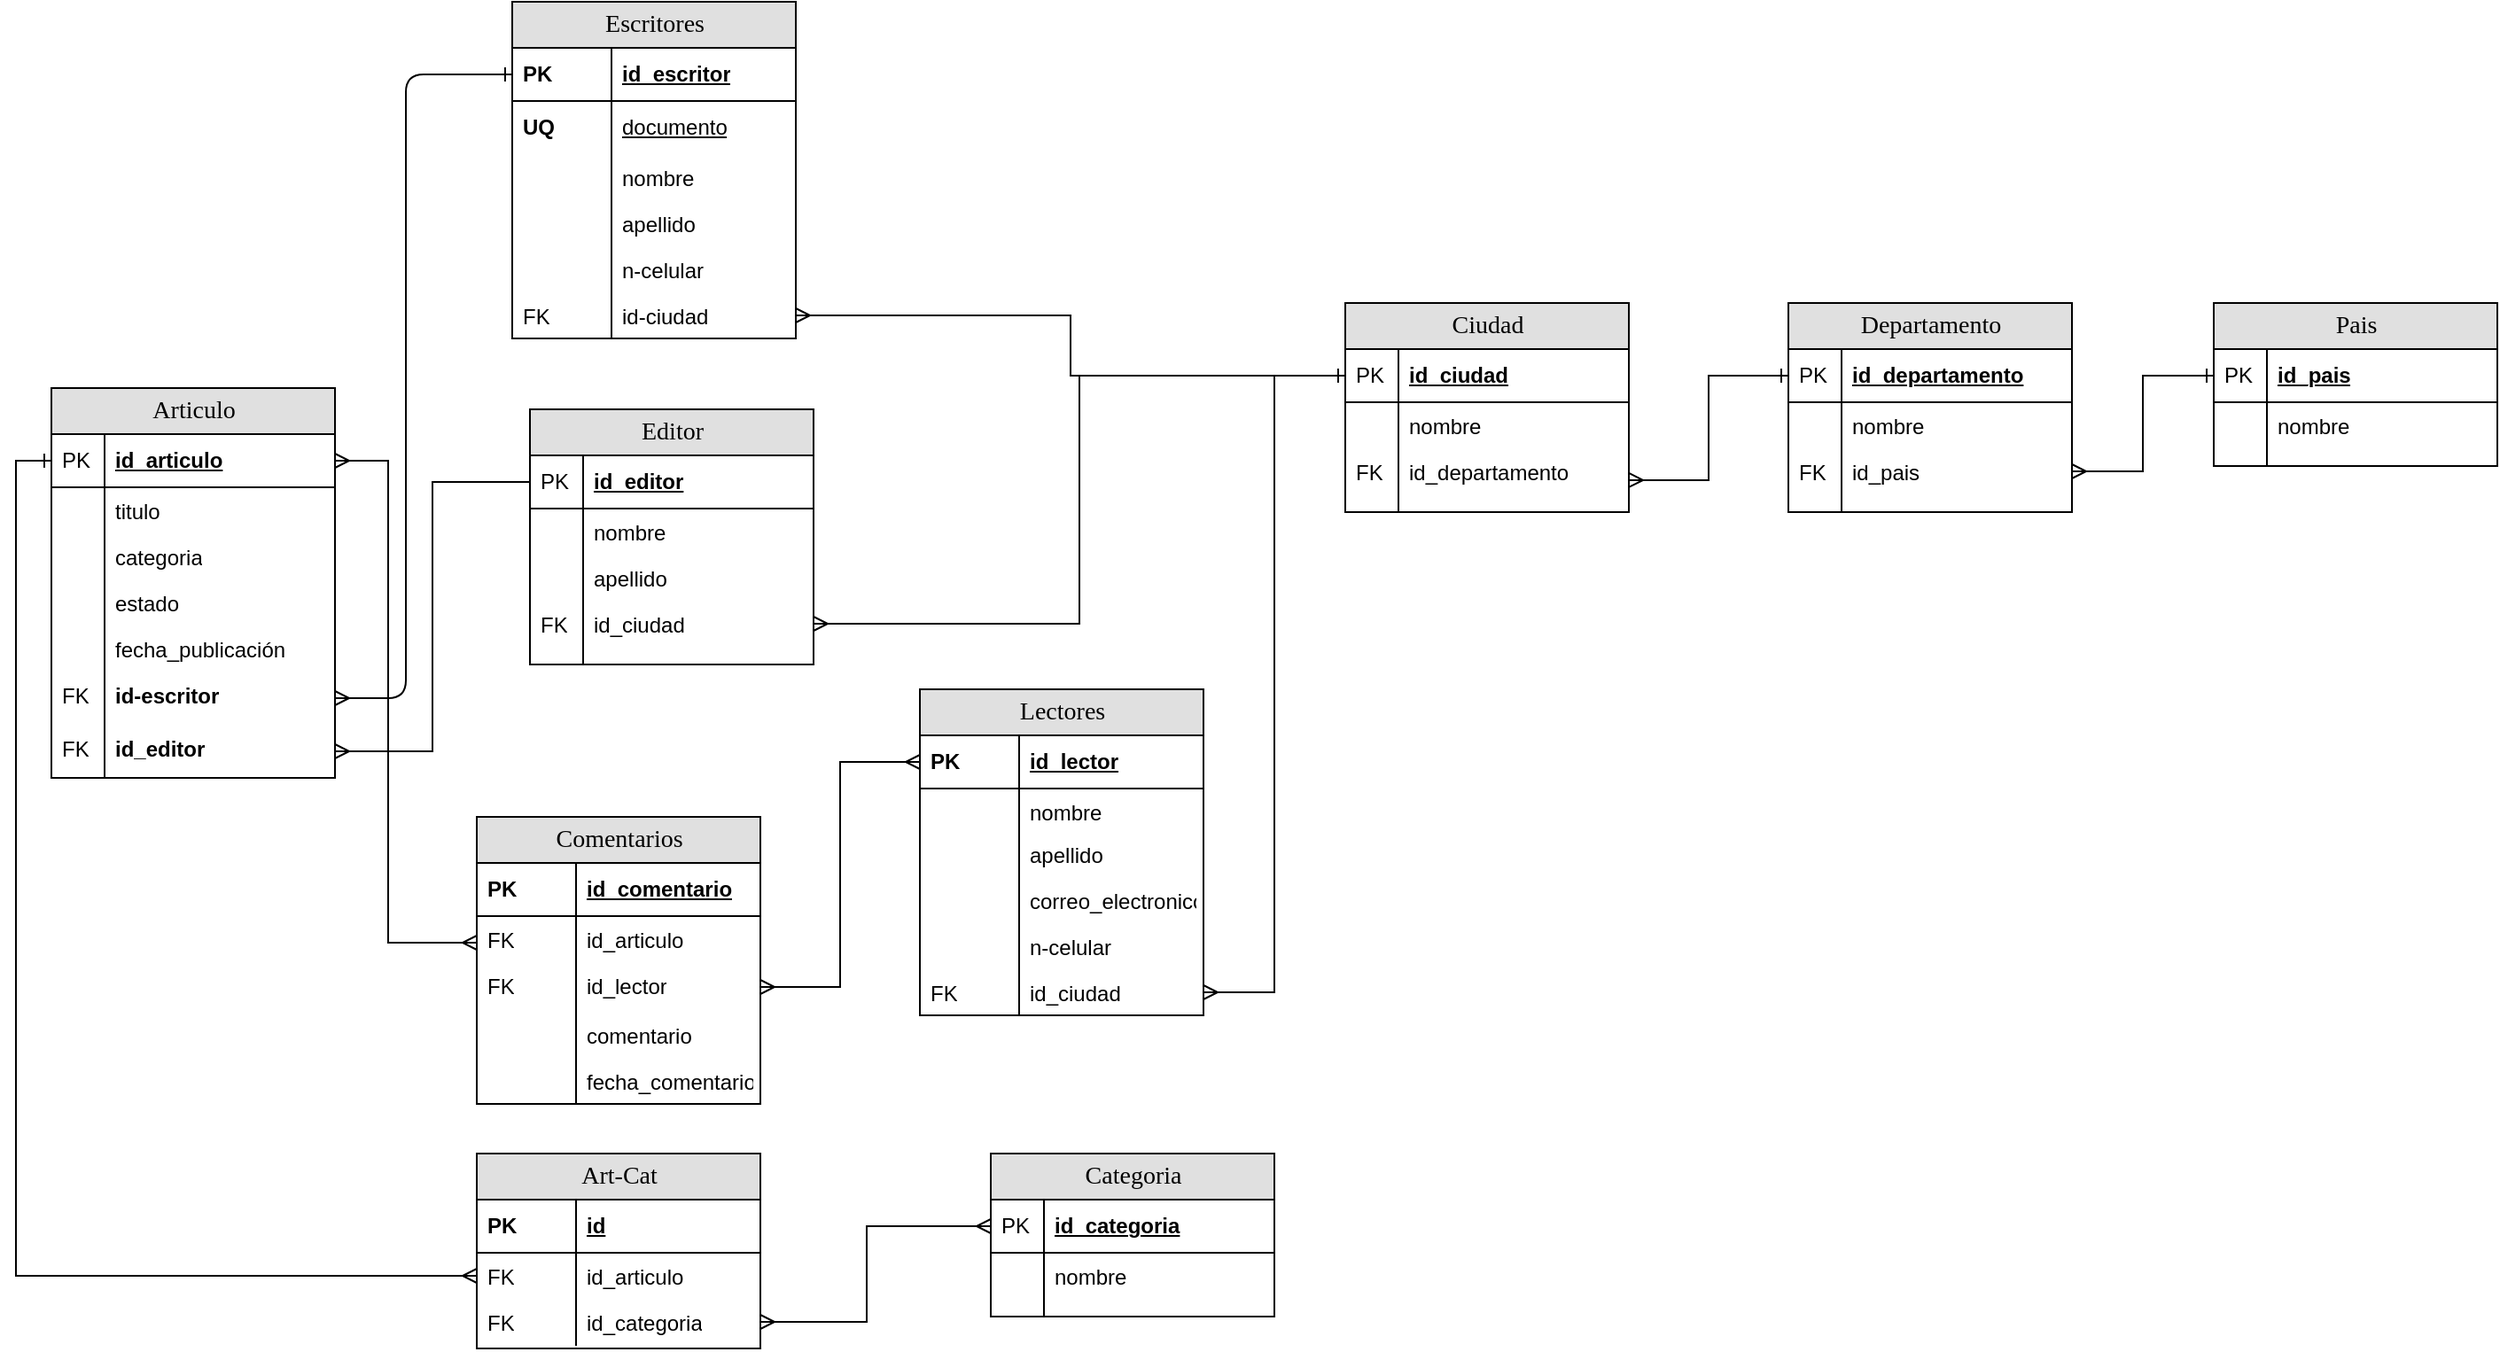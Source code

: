<mxfile version="20.4.0" type="github" pages="2">
  <diagram name="Page-1" id="e56a1550-8fbb-45ad-956c-1786394a9013">
    <mxGraphModel dx="868" dy="482" grid="1" gridSize="10" guides="1" tooltips="1" connect="1" arrows="1" fold="1" page="1" pageScale="1" pageWidth="1100" pageHeight="850" background="none" math="0" shadow="0">
      <root>
        <mxCell id="0" />
        <mxCell id="1" parent="0" />
        <mxCell id="2e49270ec7c68f3f-1" value="Escritores" style="swimlane;html=1;fontStyle=0;childLayout=stackLayout;horizontal=1;startSize=26;fillColor=#e0e0e0;horizontalStack=0;resizeParent=1;resizeLast=0;collapsible=1;marginBottom=0;swimlaneFillColor=#ffffff;align=center;rounded=0;shadow=0;comic=0;labelBackgroundColor=none;strokeWidth=1;fontFamily=Verdana;fontSize=14" parent="1" vertex="1">
          <mxGeometry x="290" y="140" width="160" height="190" as="geometry" />
        </mxCell>
        <mxCell id="2e49270ec7c68f3f-2" value="id_escritor" style="shape=partialRectangle;top=0;left=0;right=0;bottom=1;html=1;align=left;verticalAlign=middle;fillColor=none;spacingLeft=60;spacingRight=4;whiteSpace=wrap;overflow=hidden;rotatable=0;points=[[0,0.5],[1,0.5]];portConstraint=eastwest;dropTarget=0;fontStyle=5;strokeColor=default;" parent="2e49270ec7c68f3f-1" vertex="1">
          <mxGeometry y="26" width="160" height="30" as="geometry" />
        </mxCell>
        <mxCell id="2e49270ec7c68f3f-3" value="PK" style="shape=partialRectangle;fontStyle=1;top=0;left=0;bottom=0;html=1;fillColor=none;align=left;verticalAlign=middle;spacingLeft=4;spacingRight=4;whiteSpace=wrap;overflow=hidden;rotatable=0;points=[];portConstraint=eastwest;part=1;" parent="2e49270ec7c68f3f-2" vertex="1" connectable="0">
          <mxGeometry width="56" height="30" as="geometry" />
        </mxCell>
        <mxCell id="2e49270ec7c68f3f-4" value="&lt;span style=&quot;font-weight: normal;&quot;&gt;documento&lt;/span&gt;" style="shape=partialRectangle;top=0;left=0;right=0;bottom=1;html=1;align=left;verticalAlign=middle;fillColor=none;spacingLeft=60;spacingRight=4;whiteSpace=wrap;overflow=hidden;rotatable=0;points=[[0,0.5],[1,0.5]];portConstraint=eastwest;dropTarget=0;fontStyle=5;strokeColor=none;" parent="2e49270ec7c68f3f-1" vertex="1">
          <mxGeometry y="56" width="160" height="30" as="geometry" />
        </mxCell>
        <mxCell id="2e49270ec7c68f3f-5" value="UQ" style="shape=partialRectangle;fontStyle=1;top=0;left=0;bottom=0;html=1;fillColor=none;align=left;verticalAlign=middle;spacingLeft=4;spacingRight=4;whiteSpace=wrap;overflow=hidden;rotatable=0;points=[];portConstraint=eastwest;part=1;" parent="2e49270ec7c68f3f-4" vertex="1" connectable="0">
          <mxGeometry width="56" height="30" as="geometry" />
        </mxCell>
        <mxCell id="2e49270ec7c68f3f-6" value="nombre" style="shape=partialRectangle;top=0;left=0;right=0;bottom=0;html=1;align=left;verticalAlign=top;fillColor=none;spacingLeft=60;spacingRight=4;whiteSpace=wrap;overflow=hidden;rotatable=0;points=[[0,0.5],[1,0.5]];portConstraint=eastwest;dropTarget=0;strokeColor=none;" parent="2e49270ec7c68f3f-1" vertex="1">
          <mxGeometry y="86" width="160" height="26" as="geometry" />
        </mxCell>
        <mxCell id="2e49270ec7c68f3f-7" value="" style="shape=partialRectangle;top=0;left=0;bottom=0;html=1;fillColor=none;align=left;verticalAlign=top;spacingLeft=4;spacingRight=4;whiteSpace=wrap;overflow=hidden;rotatable=0;points=[];portConstraint=eastwest;part=1;" parent="2e49270ec7c68f3f-6" vertex="1" connectable="0">
          <mxGeometry width="56" height="26" as="geometry" />
        </mxCell>
        <mxCell id="7Be4zLjdnZlx108-LHlO-5" value="apellido&lt;span style=&quot;color: rgba(0, 0, 0, 0); font-family: monospace; font-size: 0px;&quot;&gt;%3CmxGraphModel%3E%3Croot%3E%3CmxCell%20id%3D%220%22%2F%3E%3CmxCell%20id%3D%221%22%20parent%3D%220%22%2F%3E%3CmxCell%20id%3D%222%22%20value%3D%22nombre%22%20style%3D%22shape%3DpartialRectangle%3Btop%3D0%3Bleft%3D0%3Bright%3D0%3Bbottom%3D0%3Bhtml%3D1%3Balign%3Dleft%3BverticalAlign%3Dtop%3BfillColor%3Dnone%3BspacingLeft%3D60%3BspacingRight%3D4%3BwhiteSpace%3Dwrap%3Boverflow%3Dhidden%3Brotatable%3D0%3Bpoints%3D%5B%5B0%2C0.5%5D%2C%5B1%2C0.5%5D%5D%3BportConstraint%3Deastwest%3BdropTarget%3D0%3B%22%20vertex%3D%221%22%20parent%3D%221%22%3E%3CmxGeometry%20x%3D%22290%22%20y%3D%22226%22%20width%3D%22160%22%20height%3D%2226%22%20as%3D%22geometry%22%2F%3E%3C%2FmxCell%3E%3CmxCell%20id%3D%223%22%20value%3D%22%22%20style%3D%22shape%3DpartialRectangle%3Btop%3D0%3Bleft%3D0%3Bbottom%3D0%3Bhtml%3D1%3BfillColor%3Dnone%3Balign%3Dleft%3BverticalAlign%3Dtop%3BspacingLeft%3D4%3BspacingRight%3D4%3BwhiteSpace%3Dwrap%3Boverflow%3Dhidden%3Brotatable%3D0%3Bpoints%3D%5B%5D%3BportConstraint%3Deastwest%3Bpart%3D1%3B%22%20vertex%3D%221%22%20connectable%3D%220%22%20parent%3D%222%22%3E%3CmxGeometry%20width%3D%2256%22%20height%3D%2226%22%20as%3D%22geometry%22%2F%3E%3C%2FmxCell%3E%3C%2Froot%3E%3C%2FmxGraphModel%3E&lt;/span&gt;" style="shape=partialRectangle;top=0;left=0;right=0;bottom=0;html=1;align=left;verticalAlign=top;fillColor=none;spacingLeft=60;spacingRight=4;whiteSpace=wrap;overflow=hidden;rotatable=0;points=[[0,0.5],[1,0.5]];portConstraint=eastwest;dropTarget=0;" parent="2e49270ec7c68f3f-1" vertex="1">
          <mxGeometry y="112" width="160" height="26" as="geometry" />
        </mxCell>
        <mxCell id="7Be4zLjdnZlx108-LHlO-6" value="" style="shape=partialRectangle;top=0;left=0;bottom=0;html=1;fillColor=none;align=left;verticalAlign=top;spacingLeft=4;spacingRight=4;whiteSpace=wrap;overflow=hidden;rotatable=0;points=[];portConstraint=eastwest;part=1;" parent="7Be4zLjdnZlx108-LHlO-5" vertex="1" connectable="0">
          <mxGeometry width="56" height="26" as="geometry" />
        </mxCell>
        <mxCell id="7Be4zLjdnZlx108-LHlO-7" value="n-celular" style="shape=partialRectangle;top=0;left=0;right=0;bottom=0;html=1;align=left;verticalAlign=top;fillColor=none;spacingLeft=60;spacingRight=4;whiteSpace=wrap;overflow=hidden;rotatable=0;points=[[0,0.5],[1,0.5]];portConstraint=eastwest;dropTarget=0;" parent="2e49270ec7c68f3f-1" vertex="1">
          <mxGeometry y="138" width="160" height="26" as="geometry" />
        </mxCell>
        <mxCell id="7Be4zLjdnZlx108-LHlO-8" value="" style="shape=partialRectangle;top=0;left=0;bottom=0;html=1;fillColor=none;align=left;verticalAlign=top;spacingLeft=4;spacingRight=4;whiteSpace=wrap;overflow=hidden;rotatable=0;points=[];portConstraint=eastwest;part=1;" parent="7Be4zLjdnZlx108-LHlO-7" vertex="1" connectable="0">
          <mxGeometry width="56" height="26" as="geometry" />
        </mxCell>
        <mxCell id="7Be4zLjdnZlx108-LHlO-9" value="id-ciudad" style="shape=partialRectangle;top=0;left=0;right=0;bottom=0;html=1;align=left;verticalAlign=top;fillColor=none;spacingLeft=60;spacingRight=4;whiteSpace=wrap;overflow=hidden;rotatable=0;points=[[0,0.5],[1,0.5]];portConstraint=eastwest;dropTarget=0;" parent="2e49270ec7c68f3f-1" vertex="1">
          <mxGeometry y="164" width="160" height="26" as="geometry" />
        </mxCell>
        <mxCell id="7Be4zLjdnZlx108-LHlO-10" value="FK" style="shape=partialRectangle;top=0;left=0;bottom=0;html=1;fillColor=none;align=left;verticalAlign=top;spacingLeft=4;spacingRight=4;whiteSpace=wrap;overflow=hidden;rotatable=0;points=[];portConstraint=eastwest;part=1;" parent="7Be4zLjdnZlx108-LHlO-9" vertex="1" connectable="0">
          <mxGeometry width="56" height="26" as="geometry" />
        </mxCell>
        <mxCell id="2e49270ec7c68f3f-8" value="Categoria" style="swimlane;html=1;fontStyle=0;childLayout=stackLayout;horizontal=1;startSize=26;fillColor=#e0e0e0;horizontalStack=0;resizeParent=1;resizeLast=0;collapsible=1;marginBottom=0;swimlaneFillColor=#ffffff;align=center;rounded=0;shadow=0;comic=0;labelBackgroundColor=none;strokeWidth=1;fontFamily=Verdana;fontSize=14;swimlaneLine=1;" parent="1" vertex="1">
          <mxGeometry x="560" y="790" width="160" height="92" as="geometry" />
        </mxCell>
        <mxCell id="2e49270ec7c68f3f-9" value="id_categoria" style="shape=partialRectangle;top=0;left=0;right=0;bottom=1;html=1;align=left;verticalAlign=middle;fillColor=none;spacingLeft=34;spacingRight=4;whiteSpace=wrap;overflow=hidden;rotatable=0;points=[[0,0.5],[1,0.5]];portConstraint=eastwest;dropTarget=0;fontStyle=5;" parent="2e49270ec7c68f3f-8" vertex="1">
          <mxGeometry y="26" width="160" height="30" as="geometry" />
        </mxCell>
        <mxCell id="2e49270ec7c68f3f-10" value="PK" style="shape=partialRectangle;top=0;left=0;bottom=0;html=1;fillColor=none;align=left;verticalAlign=middle;spacingLeft=4;spacingRight=4;whiteSpace=wrap;overflow=hidden;rotatable=0;points=[];portConstraint=eastwest;part=1;" parent="2e49270ec7c68f3f-9" vertex="1" connectable="0">
          <mxGeometry width="30" height="30" as="geometry" />
        </mxCell>
        <mxCell id="2e49270ec7c68f3f-11" value="nombre" style="shape=partialRectangle;top=0;left=0;right=0;bottom=0;html=1;align=left;verticalAlign=top;fillColor=none;spacingLeft=34;spacingRight=4;whiteSpace=wrap;overflow=hidden;rotatable=0;points=[[0,0.5],[1,0.5]];portConstraint=eastwest;dropTarget=0;" parent="2e49270ec7c68f3f-8" vertex="1">
          <mxGeometry y="56" width="160" height="26" as="geometry" />
        </mxCell>
        <mxCell id="2e49270ec7c68f3f-12" value="" style="shape=partialRectangle;top=0;left=0;bottom=0;html=1;fillColor=none;align=left;verticalAlign=top;spacingLeft=4;spacingRight=4;whiteSpace=wrap;overflow=hidden;rotatable=0;points=[];portConstraint=eastwest;part=1;" parent="2e49270ec7c68f3f-11" vertex="1" connectable="0">
          <mxGeometry width="30" height="26" as="geometry" />
        </mxCell>
        <mxCell id="2e49270ec7c68f3f-17" value="" style="shape=partialRectangle;top=0;left=0;right=0;bottom=0;html=1;align=left;verticalAlign=top;fillColor=none;spacingLeft=34;spacingRight=4;whiteSpace=wrap;overflow=hidden;rotatable=0;points=[[0,0.5],[1,0.5]];portConstraint=eastwest;dropTarget=0;" parent="2e49270ec7c68f3f-8" vertex="1">
          <mxGeometry y="82" width="160" height="10" as="geometry" />
        </mxCell>
        <mxCell id="2e49270ec7c68f3f-18" value="" style="shape=partialRectangle;top=0;left=0;bottom=0;html=1;fillColor=none;align=left;verticalAlign=top;spacingLeft=4;spacingRight=4;whiteSpace=wrap;overflow=hidden;rotatable=0;points=[];portConstraint=eastwest;part=1;" parent="2e49270ec7c68f3f-17" vertex="1" connectable="0">
          <mxGeometry width="30" height="10" as="geometry" />
        </mxCell>
        <mxCell id="2e49270ec7c68f3f-19" value="Editor" style="swimlane;html=1;fontStyle=0;childLayout=stackLayout;horizontal=1;startSize=26;fillColor=#e0e0e0;horizontalStack=0;resizeParent=1;resizeLast=0;collapsible=1;marginBottom=0;swimlaneFillColor=#ffffff;align=center;rounded=0;shadow=0;comic=0;labelBackgroundColor=none;strokeWidth=1;fontFamily=Verdana;fontSize=14" parent="1" vertex="1">
          <mxGeometry x="300" y="370" width="160" height="144" as="geometry" />
        </mxCell>
        <mxCell id="2e49270ec7c68f3f-20" value="id_editor" style="shape=partialRectangle;top=0;left=0;right=0;bottom=1;html=1;align=left;verticalAlign=middle;fillColor=none;spacingLeft=34;spacingRight=4;whiteSpace=wrap;overflow=hidden;rotatable=0;points=[[0,0.5],[1,0.5]];portConstraint=eastwest;dropTarget=0;fontStyle=5;" parent="2e49270ec7c68f3f-19" vertex="1">
          <mxGeometry y="26" width="160" height="30" as="geometry" />
        </mxCell>
        <mxCell id="2e49270ec7c68f3f-21" value="PK" style="shape=partialRectangle;top=0;left=0;bottom=0;html=1;fillColor=none;align=left;verticalAlign=middle;spacingLeft=4;spacingRight=4;whiteSpace=wrap;overflow=hidden;rotatable=0;points=[];portConstraint=eastwest;part=1;" parent="2e49270ec7c68f3f-20" vertex="1" connectable="0">
          <mxGeometry width="30" height="30" as="geometry" />
        </mxCell>
        <mxCell id="2e49270ec7c68f3f-22" value="nombre" style="shape=partialRectangle;top=0;left=0;right=0;bottom=0;html=1;align=left;verticalAlign=top;fillColor=none;spacingLeft=34;spacingRight=4;whiteSpace=wrap;overflow=hidden;rotatable=0;points=[[0,0.5],[1,0.5]];portConstraint=eastwest;dropTarget=0;" parent="2e49270ec7c68f3f-19" vertex="1">
          <mxGeometry y="56" width="160" height="26" as="geometry" />
        </mxCell>
        <mxCell id="2e49270ec7c68f3f-23" value="" style="shape=partialRectangle;top=0;left=0;bottom=0;html=1;fillColor=none;align=left;verticalAlign=top;spacingLeft=4;spacingRight=4;whiteSpace=wrap;overflow=hidden;rotatable=0;points=[];portConstraint=eastwest;part=1;" parent="2e49270ec7c68f3f-22" vertex="1" connectable="0">
          <mxGeometry width="30" height="26" as="geometry" />
        </mxCell>
        <mxCell id="2e49270ec7c68f3f-24" value="apellido" style="shape=partialRectangle;top=0;left=0;right=0;bottom=0;html=1;align=left;verticalAlign=top;fillColor=none;spacingLeft=34;spacingRight=4;whiteSpace=wrap;overflow=hidden;rotatable=0;points=[[0,0.5],[1,0.5]];portConstraint=eastwest;dropTarget=0;" parent="2e49270ec7c68f3f-19" vertex="1">
          <mxGeometry y="82" width="160" height="26" as="geometry" />
        </mxCell>
        <mxCell id="2e49270ec7c68f3f-25" value="" style="shape=partialRectangle;top=0;left=0;bottom=0;html=1;fillColor=none;align=left;verticalAlign=top;spacingLeft=4;spacingRight=4;whiteSpace=wrap;overflow=hidden;rotatable=0;points=[];portConstraint=eastwest;part=1;" parent="2e49270ec7c68f3f-24" vertex="1" connectable="0">
          <mxGeometry width="30" height="26" as="geometry" />
        </mxCell>
        <mxCell id="2e49270ec7c68f3f-26" value="id_ciudad" style="shape=partialRectangle;top=0;left=0;right=0;bottom=0;html=1;align=left;verticalAlign=top;fillColor=none;spacingLeft=34;spacingRight=4;whiteSpace=wrap;overflow=hidden;rotatable=0;points=[[0,0.5],[1,0.5]];portConstraint=eastwest;dropTarget=0;" parent="2e49270ec7c68f3f-19" vertex="1">
          <mxGeometry y="108" width="160" height="26" as="geometry" />
        </mxCell>
        <mxCell id="2e49270ec7c68f3f-27" value="FK" style="shape=partialRectangle;top=0;left=0;bottom=0;html=1;fillColor=none;align=left;verticalAlign=top;spacingLeft=4;spacingRight=4;whiteSpace=wrap;overflow=hidden;rotatable=0;points=[];portConstraint=eastwest;part=1;" parent="2e49270ec7c68f3f-26" vertex="1" connectable="0">
          <mxGeometry width="30" height="26" as="geometry" />
        </mxCell>
        <mxCell id="2e49270ec7c68f3f-28" value="" style="shape=partialRectangle;top=0;left=0;right=0;bottom=0;html=1;align=left;verticalAlign=top;fillColor=none;spacingLeft=34;spacingRight=4;whiteSpace=wrap;overflow=hidden;rotatable=0;points=[[0,0.5],[1,0.5]];portConstraint=eastwest;dropTarget=0;" parent="2e49270ec7c68f3f-19" vertex="1">
          <mxGeometry y="134" width="160" height="10" as="geometry" />
        </mxCell>
        <mxCell id="2e49270ec7c68f3f-29" value="" style="shape=partialRectangle;top=0;left=0;bottom=0;html=1;fillColor=none;align=left;verticalAlign=top;spacingLeft=4;spacingRight=4;whiteSpace=wrap;overflow=hidden;rotatable=0;points=[];portConstraint=eastwest;part=1;" parent="2e49270ec7c68f3f-28" vertex="1" connectable="0">
          <mxGeometry width="30" height="10" as="geometry" />
        </mxCell>
        <mxCell id="2e49270ec7c68f3f-30" value="Ciudad" style="swimlane;html=1;fontStyle=0;childLayout=stackLayout;horizontal=1;startSize=26;fillColor=#e0e0e0;horizontalStack=0;resizeParent=1;resizeLast=0;collapsible=1;marginBottom=0;swimlaneFillColor=#ffffff;align=center;rounded=0;shadow=0;comic=0;labelBackgroundColor=none;strokeWidth=1;fontFamily=Verdana;fontSize=14" parent="1" vertex="1">
          <mxGeometry x="760" y="310" width="160" height="118" as="geometry" />
        </mxCell>
        <mxCell id="2e49270ec7c68f3f-31" value="id_ciudad" style="shape=partialRectangle;top=0;left=0;right=0;bottom=1;html=1;align=left;verticalAlign=middle;fillColor=none;spacingLeft=34;spacingRight=4;whiteSpace=wrap;overflow=hidden;rotatable=0;points=[[0,0.5],[1,0.5]];portConstraint=eastwest;dropTarget=0;fontStyle=5;" parent="2e49270ec7c68f3f-30" vertex="1">
          <mxGeometry y="26" width="160" height="30" as="geometry" />
        </mxCell>
        <mxCell id="2e49270ec7c68f3f-32" value="PK" style="shape=partialRectangle;top=0;left=0;bottom=0;html=1;fillColor=none;align=left;verticalAlign=middle;spacingLeft=4;spacingRight=4;whiteSpace=wrap;overflow=hidden;rotatable=0;points=[];portConstraint=eastwest;part=1;" parent="2e49270ec7c68f3f-31" vertex="1" connectable="0">
          <mxGeometry width="30" height="30" as="geometry" />
        </mxCell>
        <mxCell id="2e49270ec7c68f3f-33" value="nombre" style="shape=partialRectangle;top=0;left=0;right=0;bottom=0;html=1;align=left;verticalAlign=top;fillColor=none;spacingLeft=34;spacingRight=4;whiteSpace=wrap;overflow=hidden;rotatable=0;points=[[0,0.5],[1,0.5]];portConstraint=eastwest;dropTarget=0;" parent="2e49270ec7c68f3f-30" vertex="1">
          <mxGeometry y="56" width="160" height="26" as="geometry" />
        </mxCell>
        <mxCell id="2e49270ec7c68f3f-34" value="" style="shape=partialRectangle;top=0;left=0;bottom=0;html=1;fillColor=none;align=left;verticalAlign=top;spacingLeft=4;spacingRight=4;whiteSpace=wrap;overflow=hidden;rotatable=0;points=[];portConstraint=eastwest;part=1;" parent="2e49270ec7c68f3f-33" vertex="1" connectable="0">
          <mxGeometry width="30" height="26" as="geometry" />
        </mxCell>
        <mxCell id="2e49270ec7c68f3f-35" value="id_departamento" style="shape=partialRectangle;top=0;left=0;right=0;bottom=0;html=1;align=left;verticalAlign=top;fillColor=none;spacingLeft=34;spacingRight=4;whiteSpace=wrap;overflow=hidden;rotatable=0;points=[[0,0.5],[1,0.5]];portConstraint=eastwest;dropTarget=0;" parent="2e49270ec7c68f3f-30" vertex="1">
          <mxGeometry y="82" width="160" height="26" as="geometry" />
        </mxCell>
        <mxCell id="2e49270ec7c68f3f-36" value="FK" style="shape=partialRectangle;top=0;left=0;bottom=0;html=1;fillColor=none;align=left;verticalAlign=top;spacingLeft=4;spacingRight=4;whiteSpace=wrap;overflow=hidden;rotatable=0;points=[];portConstraint=eastwest;part=1;" parent="2e49270ec7c68f3f-35" vertex="1" connectable="0">
          <mxGeometry width="30" height="26" as="geometry" />
        </mxCell>
        <mxCell id="2e49270ec7c68f3f-39" value="" style="shape=partialRectangle;top=0;left=0;right=0;bottom=0;html=1;align=left;verticalAlign=top;fillColor=none;spacingLeft=34;spacingRight=4;whiteSpace=wrap;overflow=hidden;rotatable=0;points=[[0,0.5],[1,0.5]];portConstraint=eastwest;dropTarget=0;" parent="2e49270ec7c68f3f-30" vertex="1">
          <mxGeometry y="108" width="160" height="10" as="geometry" />
        </mxCell>
        <mxCell id="2e49270ec7c68f3f-40" value="" style="shape=partialRectangle;top=0;left=0;bottom=0;html=1;fillColor=none;align=left;verticalAlign=top;spacingLeft=4;spacingRight=4;whiteSpace=wrap;overflow=hidden;rotatable=0;points=[];portConstraint=eastwest;part=1;" parent="2e49270ec7c68f3f-39" vertex="1" connectable="0">
          <mxGeometry width="30" height="10" as="geometry" />
        </mxCell>
        <mxCell id="2e49270ec7c68f3f-48" value="Art-Cat" style="swimlane;html=1;fontStyle=0;childLayout=stackLayout;horizontal=1;startSize=26;fillColor=#e0e0e0;horizontalStack=0;resizeParent=1;resizeLast=0;collapsible=1;marginBottom=0;swimlaneFillColor=#ffffff;align=center;rounded=0;shadow=0;comic=0;labelBackgroundColor=none;strokeWidth=1;fontFamily=Verdana;fontSize=14" parent="1" vertex="1">
          <mxGeometry x="270" y="790" width="160" height="110" as="geometry" />
        </mxCell>
        <mxCell id="2e49270ec7c68f3f-49" value="id" style="shape=partialRectangle;top=0;left=0;right=0;bottom=1;html=1;align=left;verticalAlign=middle;fillColor=none;spacingLeft=60;spacingRight=4;whiteSpace=wrap;overflow=hidden;rotatable=0;points=[[0,0.5],[1,0.5]];portConstraint=eastwest;dropTarget=0;fontStyle=5;" parent="2e49270ec7c68f3f-48" vertex="1">
          <mxGeometry y="26" width="160" height="30" as="geometry" />
        </mxCell>
        <mxCell id="2e49270ec7c68f3f-50" value="PK" style="shape=partialRectangle;fontStyle=1;top=0;left=0;bottom=0;html=1;fillColor=none;align=left;verticalAlign=middle;spacingLeft=4;spacingRight=4;whiteSpace=wrap;overflow=hidden;rotatable=0;points=[];portConstraint=eastwest;part=1;" parent="2e49270ec7c68f3f-49" vertex="1" connectable="0">
          <mxGeometry width="56" height="30" as="geometry" />
        </mxCell>
        <mxCell id="2e49270ec7c68f3f-53" value="id_articulo" style="shape=partialRectangle;top=0;left=0;right=0;bottom=0;html=1;align=left;verticalAlign=top;fillColor=none;spacingLeft=60;spacingRight=4;whiteSpace=wrap;overflow=hidden;rotatable=0;points=[[0,0.5],[1,0.5]];portConstraint=eastwest;dropTarget=0;" parent="2e49270ec7c68f3f-48" vertex="1">
          <mxGeometry y="56" width="160" height="26" as="geometry" />
        </mxCell>
        <mxCell id="2e49270ec7c68f3f-54" value="FK" style="shape=partialRectangle;top=0;left=0;bottom=0;html=1;fillColor=none;align=left;verticalAlign=top;spacingLeft=4;spacingRight=4;whiteSpace=wrap;overflow=hidden;rotatable=0;points=[];portConstraint=eastwest;part=1;" parent="2e49270ec7c68f3f-53" vertex="1" connectable="0">
          <mxGeometry width="56" height="26" as="geometry" />
        </mxCell>
        <mxCell id="5mW3ixT3RK-HK4tQTDvJ-1" value="id_categoria" style="shape=partialRectangle;top=0;left=0;right=0;bottom=0;html=1;align=left;verticalAlign=top;fillColor=none;spacingLeft=60;spacingRight=4;whiteSpace=wrap;overflow=hidden;rotatable=0;points=[[0,0.5],[1,0.5]];portConstraint=eastwest;dropTarget=0;" parent="2e49270ec7c68f3f-48" vertex="1">
          <mxGeometry y="82" width="160" height="26" as="geometry" />
        </mxCell>
        <mxCell id="5mW3ixT3RK-HK4tQTDvJ-2" value="FK" style="shape=partialRectangle;top=0;left=0;bottom=0;html=1;fillColor=none;align=left;verticalAlign=top;spacingLeft=4;spacingRight=4;whiteSpace=wrap;overflow=hidden;rotatable=0;points=[];portConstraint=eastwest;part=1;" parent="5mW3ixT3RK-HK4tQTDvJ-1" vertex="1" connectable="0">
          <mxGeometry width="56" height="26" as="geometry" />
        </mxCell>
        <mxCell id="2e49270ec7c68f3f-80" value="Articulo" style="swimlane;html=1;fontStyle=0;childLayout=stackLayout;horizontal=1;startSize=26;fillColor=#e0e0e0;horizontalStack=0;resizeParent=1;resizeLast=0;collapsible=1;marginBottom=0;swimlaneFillColor=#ffffff;align=center;rounded=0;shadow=0;comic=0;labelBackgroundColor=none;strokeWidth=1;fontFamily=Verdana;fontSize=14" parent="1" vertex="1">
          <mxGeometry x="30" y="358" width="160" height="220" as="geometry">
            <mxRectangle x="30" y="358" width="90" height="30" as="alternateBounds" />
          </mxGeometry>
        </mxCell>
        <mxCell id="2e49270ec7c68f3f-81" value="id_articulo" style="shape=partialRectangle;top=0;left=0;right=0;bottom=1;html=1;align=left;verticalAlign=middle;fillColor=none;spacingLeft=34;spacingRight=4;whiteSpace=wrap;overflow=hidden;rotatable=0;points=[[0,0.5],[1,0.5]];portConstraint=eastwest;dropTarget=0;fontStyle=5;" parent="2e49270ec7c68f3f-80" vertex="1">
          <mxGeometry y="26" width="160" height="30" as="geometry" />
        </mxCell>
        <mxCell id="2e49270ec7c68f3f-82" value="PK" style="shape=partialRectangle;top=0;left=0;bottom=0;html=1;fillColor=none;align=left;verticalAlign=middle;spacingLeft=4;spacingRight=4;whiteSpace=wrap;overflow=hidden;rotatable=0;points=[];portConstraint=eastwest;part=1;" parent="2e49270ec7c68f3f-81" vertex="1" connectable="0">
          <mxGeometry width="30" height="30" as="geometry" />
        </mxCell>
        <mxCell id="2e49270ec7c68f3f-83" value="titulo" style="shape=partialRectangle;top=0;left=0;right=0;bottom=0;html=1;align=left;verticalAlign=top;fillColor=none;spacingLeft=34;spacingRight=4;whiteSpace=wrap;overflow=hidden;rotatable=0;points=[[0,0.5],[1,0.5]];portConstraint=eastwest;dropTarget=0;strokeColor=none;" parent="2e49270ec7c68f3f-80" vertex="1">
          <mxGeometry y="56" width="160" height="26" as="geometry" />
        </mxCell>
        <mxCell id="2e49270ec7c68f3f-84" value="" style="shape=partialRectangle;top=0;left=0;bottom=0;html=1;fillColor=none;align=left;verticalAlign=top;spacingLeft=4;spacingRight=4;whiteSpace=wrap;overflow=hidden;rotatable=0;points=[];portConstraint=eastwest;part=1;" parent="2e49270ec7c68f3f-83" vertex="1" connectable="0">
          <mxGeometry width="30" height="26" as="geometry" />
        </mxCell>
        <mxCell id="2e49270ec7c68f3f-85" value="categoria" style="shape=partialRectangle;top=0;left=0;right=0;bottom=0;html=1;align=left;verticalAlign=top;fillColor=none;spacingLeft=34;spacingRight=4;whiteSpace=wrap;overflow=hidden;rotatable=0;points=[[0,0.5],[1,0.5]];portConstraint=eastwest;dropTarget=0;" parent="2e49270ec7c68f3f-80" vertex="1">
          <mxGeometry y="82" width="160" height="26" as="geometry" />
        </mxCell>
        <mxCell id="2e49270ec7c68f3f-86" value="" style="shape=partialRectangle;top=0;left=0;bottom=0;html=1;fillColor=none;align=left;verticalAlign=top;spacingLeft=4;spacingRight=4;whiteSpace=wrap;overflow=hidden;rotatable=0;points=[];portConstraint=eastwest;part=1;" parent="2e49270ec7c68f3f-85" vertex="1" connectable="0">
          <mxGeometry width="30" height="26" as="geometry" />
        </mxCell>
        <mxCell id="2e49270ec7c68f3f-87" value="estado" style="shape=partialRectangle;top=0;left=0;right=0;bottom=0;html=1;align=left;verticalAlign=top;fillColor=none;spacingLeft=34;spacingRight=4;whiteSpace=wrap;overflow=hidden;rotatable=0;points=[[0,0.5],[1,0.5]];portConstraint=eastwest;dropTarget=0;" parent="2e49270ec7c68f3f-80" vertex="1">
          <mxGeometry y="108" width="160" height="26" as="geometry" />
        </mxCell>
        <mxCell id="2e49270ec7c68f3f-88" value="" style="shape=partialRectangle;top=0;left=0;bottom=0;html=1;fillColor=none;align=left;verticalAlign=top;spacingLeft=4;spacingRight=4;whiteSpace=wrap;overflow=hidden;rotatable=0;points=[];portConstraint=eastwest;part=1;" parent="2e49270ec7c68f3f-87" vertex="1" connectable="0">
          <mxGeometry width="30" height="26" as="geometry" />
        </mxCell>
        <mxCell id="2e49270ec7c68f3f-89" value="fecha_publicación" style="shape=partialRectangle;top=0;left=0;right=0;bottom=0;html=1;align=left;verticalAlign=top;fillColor=none;spacingLeft=34;spacingRight=4;whiteSpace=wrap;overflow=hidden;rotatable=0;points=[[0,0.5],[1,0.5]];portConstraint=eastwest;dropTarget=0;" parent="2e49270ec7c68f3f-80" vertex="1">
          <mxGeometry y="134" width="160" height="26" as="geometry" />
        </mxCell>
        <mxCell id="2e49270ec7c68f3f-90" value="" style="shape=partialRectangle;top=0;left=0;bottom=0;html=1;fillColor=none;align=left;verticalAlign=top;spacingLeft=4;spacingRight=4;whiteSpace=wrap;overflow=hidden;rotatable=0;points=[];portConstraint=eastwest;part=1;" parent="2e49270ec7c68f3f-89" vertex="1" connectable="0">
          <mxGeometry width="30" height="26.0" as="geometry" />
        </mxCell>
        <mxCell id="7Be4zLjdnZlx108-LHlO-1" value="&lt;b&gt;id-escritor&lt;/b&gt;" style="shape=partialRectangle;top=0;left=0;right=0;bottom=0;html=1;align=left;verticalAlign=top;fillColor=none;spacingLeft=34;spacingRight=4;whiteSpace=wrap;overflow=hidden;rotatable=0;points=[[0,0.5],[1,0.5]];portConstraint=eastwest;dropTarget=0;" parent="2e49270ec7c68f3f-80" vertex="1">
          <mxGeometry y="160" width="160" height="30" as="geometry" />
        </mxCell>
        <mxCell id="7Be4zLjdnZlx108-LHlO-2" value="FK" style="shape=partialRectangle;top=0;left=0;bottom=0;html=1;fillColor=none;align=left;verticalAlign=top;spacingLeft=4;spacingRight=4;whiteSpace=wrap;overflow=hidden;rotatable=0;points=[];portConstraint=eastwest;part=1;" parent="7Be4zLjdnZlx108-LHlO-1" vertex="1" connectable="0">
          <mxGeometry width="30" height="30" as="geometry" />
        </mxCell>
        <mxCell id="7Be4zLjdnZlx108-LHlO-3" value="&lt;b&gt;id_editor&lt;/b&gt;" style="shape=partialRectangle;top=0;left=0;right=0;bottom=0;html=1;align=left;verticalAlign=top;fillColor=none;spacingLeft=34;spacingRight=4;whiteSpace=wrap;overflow=hidden;rotatable=0;points=[[0,0.5],[1,0.5]];portConstraint=eastwest;dropTarget=0;" parent="2e49270ec7c68f3f-80" vertex="1">
          <mxGeometry y="190" width="160" height="30" as="geometry" />
        </mxCell>
        <mxCell id="7Be4zLjdnZlx108-LHlO-4" value="FK" style="shape=partialRectangle;top=0;left=0;bottom=0;html=1;fillColor=none;align=left;verticalAlign=top;spacingLeft=4;spacingRight=4;whiteSpace=wrap;overflow=hidden;rotatable=0;points=[];portConstraint=eastwest;part=1;" parent="7Be4zLjdnZlx108-LHlO-3" vertex="1" connectable="0">
          <mxGeometry width="30" height="30" as="geometry" />
        </mxCell>
        <mxCell id="2e49270ec7c68f3f-91" value="" style="edgeStyle=orthogonalEdgeStyle;html=1;endArrow=ERone;endFill=0;labelBackgroundColor=none;fontFamily=Verdana;fontSize=14;entryX=0;entryY=0.5;exitX=1;exitY=0.5;exitDx=0;exitDy=0;startArrow=ERmany;startFill=0;" parent="1" source="7Be4zLjdnZlx108-LHlO-1" target="2e49270ec7c68f3f-2" edge="1">
          <mxGeometry width="100" height="100" relative="1" as="geometry">
            <mxPoint x="70" y="300" as="sourcePoint" />
            <mxPoint x="170" y="200" as="targetPoint" />
            <Array as="points">
              <mxPoint x="230" y="533" />
              <mxPoint x="230" y="181" />
            </Array>
          </mxGeometry>
        </mxCell>
        <mxCell id="7Be4zLjdnZlx108-LHlO-11" value="" style="edgeStyle=orthogonalEdgeStyle;rounded=0;orthogonalLoop=1;jettySize=auto;html=1;startArrow=none;startFill=0;entryX=1;entryY=0.5;entryDx=0;entryDy=0;endArrow=ERmany;endFill=0;" parent="1" source="2e49270ec7c68f3f-20" target="7Be4zLjdnZlx108-LHlO-3" edge="1">
          <mxGeometry relative="1" as="geometry" />
        </mxCell>
        <mxCell id="7Be4zLjdnZlx108-LHlO-12" value="Lectores" style="swimlane;html=1;fontStyle=0;childLayout=stackLayout;horizontal=1;startSize=26;fillColor=#e0e0e0;horizontalStack=0;resizeParent=1;resizeLast=0;collapsible=1;marginBottom=0;swimlaneFillColor=#ffffff;align=center;rounded=0;shadow=0;comic=0;labelBackgroundColor=none;strokeWidth=1;fontFamily=Verdana;fontSize=14" parent="1" vertex="1">
          <mxGeometry x="520" y="528" width="160" height="184" as="geometry" />
        </mxCell>
        <mxCell id="7Be4zLjdnZlx108-LHlO-13" value="id_lector" style="shape=partialRectangle;top=0;left=0;right=0;bottom=1;html=1;align=left;verticalAlign=middle;fillColor=none;spacingLeft=60;spacingRight=4;whiteSpace=wrap;overflow=hidden;rotatable=0;points=[[0,0.5],[1,0.5]];portConstraint=eastwest;dropTarget=0;fontStyle=5;strokeColor=default;" parent="7Be4zLjdnZlx108-LHlO-12" vertex="1">
          <mxGeometry y="26" width="160" height="30" as="geometry" />
        </mxCell>
        <mxCell id="7Be4zLjdnZlx108-LHlO-14" value="PK" style="shape=partialRectangle;fontStyle=1;top=0;left=0;bottom=0;html=1;fillColor=none;align=left;verticalAlign=middle;spacingLeft=4;spacingRight=4;whiteSpace=wrap;overflow=hidden;rotatable=0;points=[];portConstraint=eastwest;part=1;" parent="7Be4zLjdnZlx108-LHlO-13" vertex="1" connectable="0">
          <mxGeometry width="56" height="30" as="geometry" />
        </mxCell>
        <mxCell id="7Be4zLjdnZlx108-LHlO-32" value="nombre" style="shape=partialRectangle;top=0;left=0;right=0;bottom=0;html=1;align=left;verticalAlign=top;fillColor=none;spacingLeft=60;spacingRight=4;whiteSpace=wrap;overflow=hidden;rotatable=0;points=[[0,0.5],[1,0.5]];portConstraint=eastwest;dropTarget=0;" parent="7Be4zLjdnZlx108-LHlO-12" vertex="1">
          <mxGeometry y="56" width="160" height="24" as="geometry" />
        </mxCell>
        <mxCell id="7Be4zLjdnZlx108-LHlO-33" value="" style="shape=partialRectangle;top=0;left=0;bottom=0;html=1;fillColor=none;align=left;verticalAlign=top;spacingLeft=4;spacingRight=4;whiteSpace=wrap;overflow=hidden;rotatable=0;points=[];portConstraint=eastwest;part=1;" parent="7Be4zLjdnZlx108-LHlO-32" vertex="1" connectable="0">
          <mxGeometry width="56" height="24" as="geometry" />
        </mxCell>
        <mxCell id="7Be4zLjdnZlx108-LHlO-17" value="apellido" style="shape=partialRectangle;top=0;left=0;right=0;bottom=0;html=1;align=left;verticalAlign=top;fillColor=none;spacingLeft=60;spacingRight=4;whiteSpace=wrap;overflow=hidden;rotatable=0;points=[[0,0.5],[1,0.5]];portConstraint=eastwest;dropTarget=0;strokeColor=none;" parent="7Be4zLjdnZlx108-LHlO-12" vertex="1">
          <mxGeometry y="80" width="160" height="26" as="geometry" />
        </mxCell>
        <mxCell id="7Be4zLjdnZlx108-LHlO-18" value="" style="shape=partialRectangle;top=0;left=0;bottom=0;html=1;fillColor=none;align=left;verticalAlign=top;spacingLeft=4;spacingRight=4;whiteSpace=wrap;overflow=hidden;rotatable=0;points=[];portConstraint=eastwest;part=1;" parent="7Be4zLjdnZlx108-LHlO-17" vertex="1" connectable="0">
          <mxGeometry width="56" height="26" as="geometry" />
        </mxCell>
        <mxCell id="7Be4zLjdnZlx108-LHlO-19" value="correo_electronico" style="shape=partialRectangle;top=0;left=0;right=0;bottom=0;html=1;align=left;verticalAlign=top;fillColor=none;spacingLeft=60;spacingRight=4;whiteSpace=wrap;overflow=hidden;rotatable=0;points=[[0,0.5],[1,0.5]];portConstraint=eastwest;dropTarget=0;" parent="7Be4zLjdnZlx108-LHlO-12" vertex="1">
          <mxGeometry y="106" width="160" height="26" as="geometry" />
        </mxCell>
        <mxCell id="7Be4zLjdnZlx108-LHlO-20" value="" style="shape=partialRectangle;top=0;left=0;bottom=0;html=1;fillColor=none;align=left;verticalAlign=top;spacingLeft=4;spacingRight=4;whiteSpace=wrap;overflow=hidden;rotatable=0;points=[];portConstraint=eastwest;part=1;" parent="7Be4zLjdnZlx108-LHlO-19" vertex="1" connectable="0">
          <mxGeometry width="56" height="26" as="geometry" />
        </mxCell>
        <mxCell id="7Be4zLjdnZlx108-LHlO-21" value="n-celular" style="shape=partialRectangle;top=0;left=0;right=0;bottom=0;html=1;align=left;verticalAlign=top;fillColor=none;spacingLeft=60;spacingRight=4;whiteSpace=wrap;overflow=hidden;rotatable=0;points=[[0,0.5],[1,0.5]];portConstraint=eastwest;dropTarget=0;" parent="7Be4zLjdnZlx108-LHlO-12" vertex="1">
          <mxGeometry y="132" width="160" height="26" as="geometry" />
        </mxCell>
        <mxCell id="7Be4zLjdnZlx108-LHlO-22" value="" style="shape=partialRectangle;top=0;left=0;bottom=0;html=1;fillColor=none;align=left;verticalAlign=top;spacingLeft=4;spacingRight=4;whiteSpace=wrap;overflow=hidden;rotatable=0;points=[];portConstraint=eastwest;part=1;" parent="7Be4zLjdnZlx108-LHlO-21" vertex="1" connectable="0">
          <mxGeometry width="56" height="26" as="geometry" />
        </mxCell>
        <mxCell id="7Be4zLjdnZlx108-LHlO-23" value="id_ciudad" style="shape=partialRectangle;top=0;left=0;right=0;bottom=0;html=1;align=left;verticalAlign=top;fillColor=none;spacingLeft=60;spacingRight=4;whiteSpace=wrap;overflow=hidden;rotatable=0;points=[[0,0.5],[1,0.5]];portConstraint=eastwest;dropTarget=0;" parent="7Be4zLjdnZlx108-LHlO-12" vertex="1">
          <mxGeometry y="158" width="160" height="26" as="geometry" />
        </mxCell>
        <mxCell id="7Be4zLjdnZlx108-LHlO-24" value="FK" style="shape=partialRectangle;top=0;left=0;bottom=0;html=1;fillColor=none;align=left;verticalAlign=top;spacingLeft=4;spacingRight=4;whiteSpace=wrap;overflow=hidden;rotatable=0;points=[];portConstraint=eastwest;part=1;" parent="7Be4zLjdnZlx108-LHlO-23" vertex="1" connectable="0">
          <mxGeometry width="56" height="26" as="geometry" />
        </mxCell>
        <mxCell id="7Be4zLjdnZlx108-LHlO-25" value="Comentarios" style="swimlane;html=1;fontStyle=0;childLayout=stackLayout;horizontal=1;startSize=26;fillColor=#e0e0e0;horizontalStack=0;resizeParent=1;resizeLast=0;collapsible=1;marginBottom=0;swimlaneFillColor=#ffffff;align=center;rounded=0;shadow=0;comic=0;labelBackgroundColor=none;strokeWidth=1;fontFamily=Verdana;fontSize=14" parent="1" vertex="1">
          <mxGeometry x="270" y="600" width="160" height="162" as="geometry" />
        </mxCell>
        <mxCell id="7Be4zLjdnZlx108-LHlO-26" value="id_comentario" style="shape=partialRectangle;top=0;left=0;right=0;bottom=1;html=1;align=left;verticalAlign=middle;fillColor=none;spacingLeft=60;spacingRight=4;whiteSpace=wrap;overflow=hidden;rotatable=0;points=[[0,0.5],[1,0.5]];portConstraint=eastwest;dropTarget=0;fontStyle=5;strokeColor=default;" parent="7Be4zLjdnZlx108-LHlO-25" vertex="1">
          <mxGeometry y="26" width="160" height="30" as="geometry" />
        </mxCell>
        <mxCell id="7Be4zLjdnZlx108-LHlO-27" value="PK" style="shape=partialRectangle;fontStyle=1;top=0;left=0;bottom=0;html=1;fillColor=none;align=left;verticalAlign=middle;spacingLeft=4;spacingRight=4;whiteSpace=wrap;overflow=hidden;rotatable=0;points=[];portConstraint=eastwest;part=1;" parent="7Be4zLjdnZlx108-LHlO-26" vertex="1" connectable="0">
          <mxGeometry width="56" height="30" as="geometry" />
        </mxCell>
        <mxCell id="7Be4zLjdnZlx108-LHlO-30" value="id_articulo" style="shape=partialRectangle;top=0;left=0;right=0;bottom=0;html=1;align=left;verticalAlign=top;fillColor=none;spacingLeft=60;spacingRight=4;whiteSpace=wrap;overflow=hidden;rotatable=0;points=[[0,0.5],[1,0.5]];portConstraint=eastwest;dropTarget=0;" parent="7Be4zLjdnZlx108-LHlO-25" vertex="1">
          <mxGeometry y="56" width="160" height="26" as="geometry" />
        </mxCell>
        <mxCell id="7Be4zLjdnZlx108-LHlO-31" value="FK" style="shape=partialRectangle;top=0;left=0;bottom=0;html=1;fillColor=none;align=left;verticalAlign=top;spacingLeft=4;spacingRight=4;whiteSpace=wrap;overflow=hidden;rotatable=0;points=[];portConstraint=eastwest;part=1;" parent="7Be4zLjdnZlx108-LHlO-30" vertex="1" connectable="0">
          <mxGeometry width="56" height="26" as="geometry" />
        </mxCell>
        <mxCell id="7Be4zLjdnZlx108-LHlO-35" value="id_lector" style="shape=partialRectangle;top=0;left=0;right=0;bottom=0;html=1;align=left;verticalAlign=top;fillColor=none;spacingLeft=60;spacingRight=4;whiteSpace=wrap;overflow=hidden;rotatable=0;points=[[0,0.5],[1,0.5]];portConstraint=eastwest;dropTarget=0;" parent="7Be4zLjdnZlx108-LHlO-25" vertex="1">
          <mxGeometry y="82" width="160" height="28" as="geometry" />
        </mxCell>
        <mxCell id="7Be4zLjdnZlx108-LHlO-36" value="FK" style="shape=partialRectangle;top=0;left=0;bottom=0;html=1;fillColor=none;align=left;verticalAlign=top;spacingLeft=4;spacingRight=4;whiteSpace=wrap;overflow=hidden;rotatable=0;points=[];portConstraint=eastwest;part=1;" parent="7Be4zLjdnZlx108-LHlO-35" vertex="1" connectable="0">
          <mxGeometry width="56" height="28" as="geometry" />
        </mxCell>
        <mxCell id="7Be4zLjdnZlx108-LHlO-37" value="comentario" style="shape=partialRectangle;top=0;left=0;right=0;bottom=0;html=1;align=left;verticalAlign=top;fillColor=none;spacingLeft=60;spacingRight=4;whiteSpace=wrap;overflow=hidden;rotatable=0;points=[[0,0.5],[1,0.5]];portConstraint=eastwest;dropTarget=0;" parent="7Be4zLjdnZlx108-LHlO-25" vertex="1">
          <mxGeometry y="110" width="160" height="26" as="geometry" />
        </mxCell>
        <mxCell id="7Be4zLjdnZlx108-LHlO-38" value="" style="shape=partialRectangle;top=0;left=0;bottom=0;html=1;fillColor=none;align=left;verticalAlign=top;spacingLeft=4;spacingRight=4;whiteSpace=wrap;overflow=hidden;rotatable=0;points=[];portConstraint=eastwest;part=1;" parent="7Be4zLjdnZlx108-LHlO-37" vertex="1" connectable="0">
          <mxGeometry width="56" height="26" as="geometry" />
        </mxCell>
        <mxCell id="7Be4zLjdnZlx108-LHlO-39" value="fecha_comentario" style="shape=partialRectangle;top=0;left=0;right=0;bottom=0;html=1;align=left;verticalAlign=top;fillColor=none;spacingLeft=60;spacingRight=4;whiteSpace=wrap;overflow=hidden;rotatable=0;points=[[0,0.5],[1,0.5]];portConstraint=eastwest;dropTarget=0;" parent="7Be4zLjdnZlx108-LHlO-25" vertex="1">
          <mxGeometry y="136" width="160" height="26" as="geometry" />
        </mxCell>
        <mxCell id="7Be4zLjdnZlx108-LHlO-40" value="" style="shape=partialRectangle;top=0;left=0;bottom=0;html=1;fillColor=none;align=left;verticalAlign=top;spacingLeft=4;spacingRight=4;whiteSpace=wrap;overflow=hidden;rotatable=0;points=[];portConstraint=eastwest;part=1;" parent="7Be4zLjdnZlx108-LHlO-39" vertex="1" connectable="0">
          <mxGeometry width="56" height="26" as="geometry" />
        </mxCell>
        <mxCell id="7Be4zLjdnZlx108-LHlO-34" style="edgeStyle=orthogonalEdgeStyle;rounded=0;orthogonalLoop=1;jettySize=auto;html=1;exitX=1;exitY=0.5;exitDx=0;exitDy=0;entryX=0;entryY=0.5;entryDx=0;entryDy=0;startArrow=ERmany;startFill=0;endArrow=ERmany;endFill=0;" parent="1" source="2e49270ec7c68f3f-81" edge="1">
          <mxGeometry relative="1" as="geometry">
            <mxPoint x="270" y="671" as="targetPoint" />
            <Array as="points">
              <mxPoint x="220" y="399" />
              <mxPoint x="220" y="671" />
            </Array>
          </mxGeometry>
        </mxCell>
        <mxCell id="7Be4zLjdnZlx108-LHlO-41" style="edgeStyle=orthogonalEdgeStyle;rounded=0;orthogonalLoop=1;jettySize=auto;html=1;exitX=1;exitY=0.5;exitDx=0;exitDy=0;entryX=0;entryY=0.5;entryDx=0;entryDy=0;startArrow=ERmany;startFill=0;endArrow=ERmany;endFill=0;" parent="1" source="7Be4zLjdnZlx108-LHlO-35" target="7Be4zLjdnZlx108-LHlO-13" edge="1">
          <mxGeometry relative="1" as="geometry" />
        </mxCell>
        <mxCell id="5mW3ixT3RK-HK4tQTDvJ-4" style="edgeStyle=orthogonalEdgeStyle;rounded=0;orthogonalLoop=1;jettySize=auto;html=1;exitX=0;exitY=0.5;exitDx=0;exitDy=0;entryX=0;entryY=0.5;entryDx=0;entryDy=0;startArrow=ERone;startFill=0;endArrow=ERmany;endFill=0;" parent="1" source="2e49270ec7c68f3f-81" target="2e49270ec7c68f3f-53" edge="1">
          <mxGeometry relative="1" as="geometry" />
        </mxCell>
        <mxCell id="5mW3ixT3RK-HK4tQTDvJ-6" style="edgeStyle=orthogonalEdgeStyle;rounded=0;orthogonalLoop=1;jettySize=auto;html=1;exitX=1;exitY=0.5;exitDx=0;exitDy=0;entryX=0;entryY=0.5;entryDx=0;entryDy=0;startArrow=ERmany;startFill=0;endArrow=ERmany;endFill=0;" parent="1" source="5mW3ixT3RK-HK4tQTDvJ-1" target="2e49270ec7c68f3f-9" edge="1">
          <mxGeometry relative="1" as="geometry">
            <Array as="points">
              <mxPoint x="490" y="885" />
              <mxPoint x="490" y="831" />
            </Array>
          </mxGeometry>
        </mxCell>
        <mxCell id="5mW3ixT3RK-HK4tQTDvJ-8" value="Departamento" style="swimlane;html=1;fontStyle=0;childLayout=stackLayout;horizontal=1;startSize=26;fillColor=#e0e0e0;horizontalStack=0;resizeParent=1;resizeLast=0;collapsible=1;marginBottom=0;swimlaneFillColor=#ffffff;align=center;rounded=0;shadow=0;comic=0;labelBackgroundColor=none;strokeWidth=1;fontFamily=Verdana;fontSize=14" parent="1" vertex="1">
          <mxGeometry x="1010" y="310" width="160" height="118" as="geometry" />
        </mxCell>
        <mxCell id="5mW3ixT3RK-HK4tQTDvJ-9" value="id_departamento" style="shape=partialRectangle;top=0;left=0;right=0;bottom=1;html=1;align=left;verticalAlign=middle;fillColor=none;spacingLeft=34;spacingRight=4;whiteSpace=wrap;overflow=hidden;rotatable=0;points=[[0,0.5],[1,0.5]];portConstraint=eastwest;dropTarget=0;fontStyle=5;" parent="5mW3ixT3RK-HK4tQTDvJ-8" vertex="1">
          <mxGeometry y="26" width="160" height="30" as="geometry" />
        </mxCell>
        <mxCell id="5mW3ixT3RK-HK4tQTDvJ-10" value="PK" style="shape=partialRectangle;top=0;left=0;bottom=0;html=1;fillColor=none;align=left;verticalAlign=middle;spacingLeft=4;spacingRight=4;whiteSpace=wrap;overflow=hidden;rotatable=0;points=[];portConstraint=eastwest;part=1;" parent="5mW3ixT3RK-HK4tQTDvJ-9" vertex="1" connectable="0">
          <mxGeometry width="30" height="30" as="geometry" />
        </mxCell>
        <mxCell id="5mW3ixT3RK-HK4tQTDvJ-11" value="nombre" style="shape=partialRectangle;top=0;left=0;right=0;bottom=0;html=1;align=left;verticalAlign=top;fillColor=none;spacingLeft=34;spacingRight=4;whiteSpace=wrap;overflow=hidden;rotatable=0;points=[[0,0.5],[1,0.5]];portConstraint=eastwest;dropTarget=0;" parent="5mW3ixT3RK-HK4tQTDvJ-8" vertex="1">
          <mxGeometry y="56" width="160" height="26" as="geometry" />
        </mxCell>
        <mxCell id="5mW3ixT3RK-HK4tQTDvJ-12" value="" style="shape=partialRectangle;top=0;left=0;bottom=0;html=1;fillColor=none;align=left;verticalAlign=top;spacingLeft=4;spacingRight=4;whiteSpace=wrap;overflow=hidden;rotatable=0;points=[];portConstraint=eastwest;part=1;" parent="5mW3ixT3RK-HK4tQTDvJ-11" vertex="1" connectable="0">
          <mxGeometry width="30" height="26" as="geometry" />
        </mxCell>
        <mxCell id="5mW3ixT3RK-HK4tQTDvJ-13" value="id_pais" style="shape=partialRectangle;top=0;left=0;right=0;bottom=0;html=1;align=left;verticalAlign=top;fillColor=none;spacingLeft=34;spacingRight=4;whiteSpace=wrap;overflow=hidden;rotatable=0;points=[[0,0.5],[1,0.5]];portConstraint=eastwest;dropTarget=0;" parent="5mW3ixT3RK-HK4tQTDvJ-8" vertex="1">
          <mxGeometry y="82" width="160" height="26" as="geometry" />
        </mxCell>
        <mxCell id="5mW3ixT3RK-HK4tQTDvJ-14" value="FK" style="shape=partialRectangle;top=0;left=0;bottom=0;html=1;fillColor=none;align=left;verticalAlign=top;spacingLeft=4;spacingRight=4;whiteSpace=wrap;overflow=hidden;rotatable=0;points=[];portConstraint=eastwest;part=1;" parent="5mW3ixT3RK-HK4tQTDvJ-13" vertex="1" connectable="0">
          <mxGeometry width="30" height="26" as="geometry" />
        </mxCell>
        <mxCell id="5mW3ixT3RK-HK4tQTDvJ-15" value="" style="shape=partialRectangle;top=0;left=0;right=0;bottom=0;html=1;align=left;verticalAlign=top;fillColor=none;spacingLeft=34;spacingRight=4;whiteSpace=wrap;overflow=hidden;rotatable=0;points=[[0,0.5],[1,0.5]];portConstraint=eastwest;dropTarget=0;" parent="5mW3ixT3RK-HK4tQTDvJ-8" vertex="1">
          <mxGeometry y="108" width="160" height="10" as="geometry" />
        </mxCell>
        <mxCell id="5mW3ixT3RK-HK4tQTDvJ-16" value="" style="shape=partialRectangle;top=0;left=0;bottom=0;html=1;fillColor=none;align=left;verticalAlign=top;spacingLeft=4;spacingRight=4;whiteSpace=wrap;overflow=hidden;rotatable=0;points=[];portConstraint=eastwest;part=1;" parent="5mW3ixT3RK-HK4tQTDvJ-15" vertex="1" connectable="0">
          <mxGeometry width="30" height="10" as="geometry" />
        </mxCell>
        <mxCell id="5mW3ixT3RK-HK4tQTDvJ-17" style="edgeStyle=orthogonalEdgeStyle;rounded=0;orthogonalLoop=1;jettySize=auto;html=1;exitX=0;exitY=0.5;exitDx=0;exitDy=0;entryX=1;entryY=0.692;entryDx=0;entryDy=0;startArrow=ERone;startFill=0;endArrow=ERmany;endFill=0;entryPerimeter=0;" parent="1" source="5mW3ixT3RK-HK4tQTDvJ-9" target="2e49270ec7c68f3f-35" edge="1">
          <mxGeometry relative="1" as="geometry" />
        </mxCell>
        <mxCell id="5mW3ixT3RK-HK4tQTDvJ-18" value="Pais" style="swimlane;html=1;fontStyle=0;childLayout=stackLayout;horizontal=1;startSize=26;fillColor=#e0e0e0;horizontalStack=0;resizeParent=1;resizeLast=0;collapsible=1;marginBottom=0;swimlaneFillColor=#ffffff;align=center;rounded=0;shadow=0;comic=0;labelBackgroundColor=none;strokeWidth=1;fontFamily=Verdana;fontSize=14" parent="1" vertex="1">
          <mxGeometry x="1250" y="310" width="160" height="92" as="geometry" />
        </mxCell>
        <mxCell id="5mW3ixT3RK-HK4tQTDvJ-19" value="id_pais" style="shape=partialRectangle;top=0;left=0;right=0;bottom=1;html=1;align=left;verticalAlign=middle;fillColor=none;spacingLeft=34;spacingRight=4;whiteSpace=wrap;overflow=hidden;rotatable=0;points=[[0,0.5],[1,0.5]];portConstraint=eastwest;dropTarget=0;fontStyle=5;" parent="5mW3ixT3RK-HK4tQTDvJ-18" vertex="1">
          <mxGeometry y="26" width="160" height="30" as="geometry" />
        </mxCell>
        <mxCell id="5mW3ixT3RK-HK4tQTDvJ-20" value="PK" style="shape=partialRectangle;top=0;left=0;bottom=0;html=1;fillColor=none;align=left;verticalAlign=middle;spacingLeft=4;spacingRight=4;whiteSpace=wrap;overflow=hidden;rotatable=0;points=[];portConstraint=eastwest;part=1;" parent="5mW3ixT3RK-HK4tQTDvJ-19" vertex="1" connectable="0">
          <mxGeometry width="30" height="30" as="geometry" />
        </mxCell>
        <mxCell id="5mW3ixT3RK-HK4tQTDvJ-21" value="nombre" style="shape=partialRectangle;top=0;left=0;right=0;bottom=0;html=1;align=left;verticalAlign=top;fillColor=none;spacingLeft=34;spacingRight=4;whiteSpace=wrap;overflow=hidden;rotatable=0;points=[[0,0.5],[1,0.5]];portConstraint=eastwest;dropTarget=0;" parent="5mW3ixT3RK-HK4tQTDvJ-18" vertex="1">
          <mxGeometry y="56" width="160" height="26" as="geometry" />
        </mxCell>
        <mxCell id="5mW3ixT3RK-HK4tQTDvJ-22" value="" style="shape=partialRectangle;top=0;left=0;bottom=0;html=1;fillColor=none;align=left;verticalAlign=top;spacingLeft=4;spacingRight=4;whiteSpace=wrap;overflow=hidden;rotatable=0;points=[];portConstraint=eastwest;part=1;" parent="5mW3ixT3RK-HK4tQTDvJ-21" vertex="1" connectable="0">
          <mxGeometry width="30" height="26" as="geometry" />
        </mxCell>
        <mxCell id="5mW3ixT3RK-HK4tQTDvJ-25" value="" style="shape=partialRectangle;top=0;left=0;right=0;bottom=0;html=1;align=left;verticalAlign=top;fillColor=none;spacingLeft=34;spacingRight=4;whiteSpace=wrap;overflow=hidden;rotatable=0;points=[[0,0.5],[1,0.5]];portConstraint=eastwest;dropTarget=0;" parent="5mW3ixT3RK-HK4tQTDvJ-18" vertex="1">
          <mxGeometry y="82" width="160" height="10" as="geometry" />
        </mxCell>
        <mxCell id="5mW3ixT3RK-HK4tQTDvJ-26" value="" style="shape=partialRectangle;top=0;left=0;bottom=0;html=1;fillColor=none;align=left;verticalAlign=top;spacingLeft=4;spacingRight=4;whiteSpace=wrap;overflow=hidden;rotatable=0;points=[];portConstraint=eastwest;part=1;" parent="5mW3ixT3RK-HK4tQTDvJ-25" vertex="1" connectable="0">
          <mxGeometry width="30" height="10" as="geometry" />
        </mxCell>
        <mxCell id="5mW3ixT3RK-HK4tQTDvJ-27" style="edgeStyle=orthogonalEdgeStyle;rounded=0;orthogonalLoop=1;jettySize=auto;html=1;exitX=0;exitY=0.5;exitDx=0;exitDy=0;entryX=1;entryY=0.5;entryDx=0;entryDy=0;startArrow=ERone;startFill=0;endArrow=ERmany;endFill=0;" parent="1" source="5mW3ixT3RK-HK4tQTDvJ-19" target="5mW3ixT3RK-HK4tQTDvJ-13" edge="1">
          <mxGeometry relative="1" as="geometry" />
        </mxCell>
        <mxCell id="5mW3ixT3RK-HK4tQTDvJ-28" style="edgeStyle=orthogonalEdgeStyle;rounded=0;orthogonalLoop=1;jettySize=auto;html=1;exitX=0;exitY=0.5;exitDx=0;exitDy=0;entryX=1;entryY=0.5;entryDx=0;entryDy=0;startArrow=ERone;startFill=0;endArrow=ERmany;endFill=0;" parent="1" source="2e49270ec7c68f3f-31" target="7Be4zLjdnZlx108-LHlO-23" edge="1">
          <mxGeometry relative="1" as="geometry">
            <Array as="points">
              <mxPoint x="720" y="351" />
              <mxPoint x="720" y="699" />
            </Array>
          </mxGeometry>
        </mxCell>
        <mxCell id="5mW3ixT3RK-HK4tQTDvJ-29" style="edgeStyle=orthogonalEdgeStyle;rounded=0;orthogonalLoop=1;jettySize=auto;html=1;exitX=0;exitY=0.5;exitDx=0;exitDy=0;startArrow=ERone;startFill=0;endArrow=ERmany;endFill=0;" parent="1" source="2e49270ec7c68f3f-31" target="7Be4zLjdnZlx108-LHlO-9" edge="1">
          <mxGeometry relative="1" as="geometry" />
        </mxCell>
        <mxCell id="5mW3ixT3RK-HK4tQTDvJ-30" style="edgeStyle=orthogonalEdgeStyle;rounded=0;orthogonalLoop=1;jettySize=auto;html=1;exitX=0;exitY=0.5;exitDx=0;exitDy=0;entryX=1;entryY=0.5;entryDx=0;entryDy=0;startArrow=ERone;startFill=0;endArrow=ERmany;endFill=0;" parent="1" source="2e49270ec7c68f3f-31" target="2e49270ec7c68f3f-26" edge="1">
          <mxGeometry relative="1" as="geometry" />
        </mxCell>
      </root>
    </mxGraphModel>
  </diagram>
  <diagram id="py0o6ELuW69s2bnP9Gox" name="Página-2">
    <mxGraphModel dx="1695" dy="1651" grid="1" gridSize="10" guides="1" tooltips="1" connect="1" arrows="1" fold="1" page="1" pageScale="1" pageWidth="827" pageHeight="1169" math="0" shadow="0">
      <root>
        <mxCell id="0" />
        <mxCell id="1" parent="0" />
        <mxCell id="b4Enf_Kc7c14APMQLyin-21" style="edgeStyle=orthogonalEdgeStyle;rounded=0;orthogonalLoop=1;jettySize=auto;html=1;entryX=1;entryY=0.5;entryDx=0;entryDy=0;startArrow=ERone;startFill=0;endArrow=ERmany;endFill=0;" parent="1" source="SdEoOBGAxMH5BsUiWZkz-1" target="b4Enf_Kc7c14APMQLyin-19" edge="1">
          <mxGeometry relative="1" as="geometry" />
        </mxCell>
        <mxCell id="SdEoOBGAxMH5BsUiWZkz-1" value="Departamento" style="swimlane;html=1;fontStyle=1;childLayout=stackLayout;horizontal=1;startSize=26;fillColor=#e0e0e0;horizontalStack=0;resizeParent=1;resizeLast=0;collapsible=1;marginBottom=0;swimlaneFillColor=#ffffff;align=center;rounded=0;shadow=0;comic=0;labelBackgroundColor=none;strokeWidth=1;fontFamily=Verdana;fontSize=14" parent="1" vertex="1">
          <mxGeometry x="-280" y="-130" width="170" height="134" as="geometry" />
        </mxCell>
        <mxCell id="SdEoOBGAxMH5BsUiWZkz-2" value="id_departamento" style="shape=partialRectangle;top=0;left=0;right=0;bottom=1;html=1;align=left;verticalAlign=middle;fillColor=none;spacingLeft=60;spacingRight=4;whiteSpace=wrap;overflow=hidden;rotatable=0;points=[[0,0.5],[1,0.5]];portConstraint=eastwest;dropTarget=0;fontStyle=5;strokeColor=default;" parent="SdEoOBGAxMH5BsUiWZkz-1" vertex="1">
          <mxGeometry y="26" width="170" height="30" as="geometry" />
        </mxCell>
        <mxCell id="SdEoOBGAxMH5BsUiWZkz-3" value="PK" style="shape=partialRectangle;fontStyle=1;top=0;left=0;bottom=0;html=1;fillColor=none;align=left;verticalAlign=middle;spacingLeft=4;spacingRight=4;whiteSpace=wrap;overflow=hidden;rotatable=0;points=[];portConstraint=eastwest;part=1;" parent="SdEoOBGAxMH5BsUiWZkz-2" vertex="1" connectable="0">
          <mxGeometry width="56" height="30" as="geometry" />
        </mxCell>
        <mxCell id="SdEoOBGAxMH5BsUiWZkz-6" value="nombre" style="shape=partialRectangle;top=0;left=0;right=0;bottom=0;html=1;align=left;verticalAlign=top;fillColor=none;spacingLeft=60;spacingRight=4;whiteSpace=wrap;overflow=hidden;rotatable=0;points=[[0,0.5],[1,0.5]];portConstraint=eastwest;dropTarget=0;strokeColor=none;" parent="SdEoOBGAxMH5BsUiWZkz-1" vertex="1">
          <mxGeometry y="56" width="170" height="26" as="geometry" />
        </mxCell>
        <mxCell id="SdEoOBGAxMH5BsUiWZkz-7" value="" style="shape=partialRectangle;top=0;left=0;bottom=0;html=1;fillColor=none;align=left;verticalAlign=top;spacingLeft=4;spacingRight=4;whiteSpace=wrap;overflow=hidden;rotatable=0;points=[];portConstraint=eastwest;part=1;" parent="SdEoOBGAxMH5BsUiWZkz-6" vertex="1" connectable="0">
          <mxGeometry width="56" height="26" as="geometry" />
        </mxCell>
        <mxCell id="frIDzr4EJ5a7__-H3qx8-21" value="id_pais" style="shape=partialRectangle;top=0;left=0;right=0;bottom=0;html=1;align=left;verticalAlign=top;fillColor=none;spacingLeft=60;spacingRight=4;whiteSpace=wrap;overflow=hidden;rotatable=0;points=[[0,0.5],[1,0.5]];portConstraint=eastwest;dropTarget=0;strokeColor=none;" parent="SdEoOBGAxMH5BsUiWZkz-1" vertex="1">
          <mxGeometry y="82" width="170" height="26" as="geometry" />
        </mxCell>
        <mxCell id="frIDzr4EJ5a7__-H3qx8-22" value="FK" style="shape=partialRectangle;top=0;left=0;bottom=0;html=1;fillColor=none;align=left;verticalAlign=top;spacingLeft=4;spacingRight=4;whiteSpace=wrap;overflow=hidden;rotatable=0;points=[];portConstraint=eastwest;part=1;" parent="frIDzr4EJ5a7__-H3qx8-21" vertex="1" connectable="0">
          <mxGeometry width="56" height="26" as="geometry" />
        </mxCell>
        <mxCell id="frIDzr4EJ5a7__-H3qx8-26" value="cod_divipola_depto" style="shape=partialRectangle;top=0;left=0;right=0;bottom=0;html=1;align=left;verticalAlign=top;fillColor=none;spacingLeft=60;spacingRight=4;whiteSpace=wrap;overflow=hidden;rotatable=0;points=[[0,0.5],[1,0.5]];portConstraint=eastwest;dropTarget=0;strokeColor=none;" parent="SdEoOBGAxMH5BsUiWZkz-1" vertex="1">
          <mxGeometry y="108" width="170" height="26" as="geometry" />
        </mxCell>
        <mxCell id="frIDzr4EJ5a7__-H3qx8-27" value="UQ" style="shape=partialRectangle;top=0;left=0;bottom=0;html=1;fillColor=none;align=left;verticalAlign=top;spacingLeft=4;spacingRight=4;whiteSpace=wrap;overflow=hidden;rotatable=0;points=[];portConstraint=eastwest;part=1;" parent="frIDzr4EJ5a7__-H3qx8-26" vertex="1" connectable="0">
          <mxGeometry width="56" height="26" as="geometry" />
        </mxCell>
        <mxCell id="b4Enf_Kc7c14APMQLyin-14" value="Ciudad" style="swimlane;html=1;fontStyle=0;childLayout=stackLayout;horizontal=1;startSize=26;fillColor=#e0e0e0;horizontalStack=0;resizeParent=1;resizeLast=0;collapsible=1;marginBottom=0;swimlaneFillColor=#ffffff;align=center;rounded=0;shadow=0;comic=0;labelBackgroundColor=none;strokeWidth=1;fontFamily=Verdana;fontSize=14" parent="1" vertex="1">
          <mxGeometry x="-530" y="-120" width="160" height="134" as="geometry" />
        </mxCell>
        <mxCell id="b4Enf_Kc7c14APMQLyin-15" value="id_ciudad" style="shape=partialRectangle;top=0;left=0;right=0;bottom=1;html=1;align=left;verticalAlign=middle;fillColor=none;spacingLeft=60;spacingRight=4;whiteSpace=wrap;overflow=hidden;rotatable=0;points=[[0,0.5],[1,0.5]];portConstraint=eastwest;dropTarget=0;fontStyle=5;strokeColor=default;" parent="b4Enf_Kc7c14APMQLyin-14" vertex="1">
          <mxGeometry y="26" width="160" height="30" as="geometry" />
        </mxCell>
        <mxCell id="b4Enf_Kc7c14APMQLyin-16" value="PK" style="shape=partialRectangle;fontStyle=1;top=0;left=0;bottom=0;html=1;fillColor=none;align=left;verticalAlign=middle;spacingLeft=4;spacingRight=4;whiteSpace=wrap;overflow=hidden;rotatable=0;points=[];portConstraint=eastwest;part=1;" parent="b4Enf_Kc7c14APMQLyin-15" vertex="1" connectable="0">
          <mxGeometry width="56" height="30" as="geometry" />
        </mxCell>
        <mxCell id="b4Enf_Kc7c14APMQLyin-17" value="nombre" style="shape=partialRectangle;top=0;left=0;right=0;bottom=0;html=1;align=left;verticalAlign=top;fillColor=none;spacingLeft=60;spacingRight=4;whiteSpace=wrap;overflow=hidden;rotatable=0;points=[[0,0.5],[1,0.5]];portConstraint=eastwest;dropTarget=0;strokeColor=none;" parent="b4Enf_Kc7c14APMQLyin-14" vertex="1">
          <mxGeometry y="56" width="160" height="26" as="geometry" />
        </mxCell>
        <mxCell id="b4Enf_Kc7c14APMQLyin-18" value="" style="shape=partialRectangle;top=0;left=0;bottom=0;html=1;fillColor=none;align=left;verticalAlign=top;spacingLeft=4;spacingRight=4;whiteSpace=wrap;overflow=hidden;rotatable=0;points=[];portConstraint=eastwest;part=1;" parent="b4Enf_Kc7c14APMQLyin-17" vertex="1" connectable="0">
          <mxGeometry width="56" height="26" as="geometry" />
        </mxCell>
        <mxCell id="b4Enf_Kc7c14APMQLyin-19" value="id_departamento" style="shape=partialRectangle;top=0;left=0;right=0;bottom=0;html=1;align=left;verticalAlign=top;fillColor=none;spacingLeft=60;spacingRight=4;whiteSpace=wrap;overflow=hidden;rotatable=0;points=[[0,0.5],[1,0.5]];portConstraint=eastwest;dropTarget=0;strokeColor=none;" parent="b4Enf_Kc7c14APMQLyin-14" vertex="1">
          <mxGeometry y="82" width="160" height="26" as="geometry" />
        </mxCell>
        <mxCell id="b4Enf_Kc7c14APMQLyin-20" value="FK" style="shape=partialRectangle;top=0;left=0;bottom=0;html=1;fillColor=none;align=left;verticalAlign=top;spacingLeft=4;spacingRight=4;whiteSpace=wrap;overflow=hidden;rotatable=0;points=[];portConstraint=eastwest;part=1;" parent="b4Enf_Kc7c14APMQLyin-19" vertex="1" connectable="0">
          <mxGeometry width="56" height="26" as="geometry" />
        </mxCell>
        <mxCell id="frIDzr4EJ5a7__-H3qx8-24" value="cod_divipola_ciu" style="shape=partialRectangle;top=0;left=0;right=0;bottom=0;html=1;align=left;verticalAlign=top;fillColor=none;spacingLeft=60;spacingRight=4;whiteSpace=wrap;overflow=hidden;rotatable=0;points=[[0,0.5],[1,0.5]];portConstraint=eastwest;dropTarget=0;strokeColor=none;" parent="b4Enf_Kc7c14APMQLyin-14" vertex="1">
          <mxGeometry y="108" width="160" height="26" as="geometry" />
        </mxCell>
        <mxCell id="frIDzr4EJ5a7__-H3qx8-25" value="UQ" style="shape=partialRectangle;top=0;left=0;bottom=0;html=1;fillColor=none;align=left;verticalAlign=top;spacingLeft=4;spacingRight=4;whiteSpace=wrap;overflow=hidden;rotatable=0;points=[];portConstraint=eastwest;part=1;" parent="frIDzr4EJ5a7__-H3qx8-24" vertex="1" connectable="0">
          <mxGeometry width="56" height="26" as="geometry" />
        </mxCell>
        <mxCell id="frIDzr4EJ5a7__-H3qx8-1" value="Contagiado" style="swimlane;html=1;fontStyle=0;childLayout=stackLayout;horizontal=1;startSize=26;fillColor=#e0e0e0;horizontalStack=0;resizeParent=1;resizeLast=0;collapsible=1;marginBottom=0;swimlaneFillColor=#ffffff;align=center;rounded=0;shadow=0;comic=0;labelBackgroundColor=none;strokeWidth=1;fontFamily=Verdana;fontSize=14" parent="1" vertex="1">
          <mxGeometry x="-380" y="159" width="160" height="242" as="geometry" />
        </mxCell>
        <mxCell id="frIDzr4EJ5a7__-H3qx8-2" value="id_contagiado" style="shape=partialRectangle;top=0;left=0;right=0;bottom=1;html=1;align=left;verticalAlign=middle;fillColor=none;spacingLeft=60;spacingRight=4;whiteSpace=wrap;overflow=hidden;rotatable=0;points=[[0,0.5],[1,0.5]];portConstraint=eastwest;dropTarget=0;fontStyle=5;strokeColor=default;" parent="frIDzr4EJ5a7__-H3qx8-1" vertex="1">
          <mxGeometry y="26" width="160" height="30" as="geometry" />
        </mxCell>
        <mxCell id="frIDzr4EJ5a7__-H3qx8-3" value="PK" style="shape=partialRectangle;fontStyle=1;top=0;left=0;bottom=0;html=1;fillColor=none;align=left;verticalAlign=middle;spacingLeft=4;spacingRight=4;whiteSpace=wrap;overflow=hidden;rotatable=0;points=[];portConstraint=eastwest;part=1;" parent="frIDzr4EJ5a7__-H3qx8-2" vertex="1" connectable="0">
          <mxGeometry width="56" height="30" as="geometry" />
        </mxCell>
        <mxCell id="frIDzr4EJ5a7__-H3qx8-4" value="&lt;span style=&quot;font-weight: normal;&quot;&gt;documento&lt;/span&gt;" style="shape=partialRectangle;top=0;left=0;right=0;bottom=1;html=1;align=left;verticalAlign=middle;fillColor=none;spacingLeft=60;spacingRight=4;whiteSpace=wrap;overflow=hidden;rotatable=0;points=[[0,0.5],[1,0.5]];portConstraint=eastwest;dropTarget=0;fontStyle=5;strokeColor=none;" parent="frIDzr4EJ5a7__-H3qx8-1" vertex="1">
          <mxGeometry y="56" width="160" height="30" as="geometry" />
        </mxCell>
        <mxCell id="frIDzr4EJ5a7__-H3qx8-5" value="UQ" style="shape=partialRectangle;fontStyle=1;top=0;left=0;bottom=0;html=1;fillColor=none;align=left;verticalAlign=middle;spacingLeft=4;spacingRight=4;whiteSpace=wrap;overflow=hidden;rotatable=0;points=[];portConstraint=eastwest;part=1;" parent="frIDzr4EJ5a7__-H3qx8-4" vertex="1" connectable="0">
          <mxGeometry width="56" height="30" as="geometry" />
        </mxCell>
        <mxCell id="frIDzr4EJ5a7__-H3qx8-6" value="nombre" style="shape=partialRectangle;top=0;left=0;right=0;bottom=0;html=1;align=left;verticalAlign=top;fillColor=none;spacingLeft=60;spacingRight=4;whiteSpace=wrap;overflow=hidden;rotatable=0;points=[[0,0.5],[1,0.5]];portConstraint=eastwest;dropTarget=0;strokeColor=none;" parent="frIDzr4EJ5a7__-H3qx8-1" vertex="1">
          <mxGeometry y="86" width="160" height="26" as="geometry" />
        </mxCell>
        <mxCell id="frIDzr4EJ5a7__-H3qx8-7" value="" style="shape=partialRectangle;top=0;left=0;bottom=0;html=1;fillColor=none;align=left;verticalAlign=top;spacingLeft=4;spacingRight=4;whiteSpace=wrap;overflow=hidden;rotatable=0;points=[];portConstraint=eastwest;part=1;" parent="frIDzr4EJ5a7__-H3qx8-6" vertex="1" connectable="0">
          <mxGeometry width="56" height="26" as="geometry" />
        </mxCell>
        <mxCell id="frIDzr4EJ5a7__-H3qx8-8" value="apellido&lt;span style=&quot;color: rgba(0, 0, 0, 0); font-family: monospace; font-size: 0px;&quot;&gt;%3CmxGraphModel%3E%3Croot%3E%3CmxCell%20id%3D%220%22%2F%3E%3CmxCell%20id%3D%221%22%20parent%3D%220%22%2F%3E%3CmxCell%20id%3D%222%22%20value%3D%22nombre%22%20style%3D%22shape%3DpartialRectangle%3Btop%3D0%3Bleft%3D0%3Bright%3D0%3Bbottom%3D0%3Bhtml%3D1%3Balign%3Dleft%3BverticalAlign%3Dtop%3BfillColor%3Dnone%3BspacingLeft%3D60%3BspacingRight%3D4%3BwhiteSpace%3Dwrap%3Boverflow%3Dhidden%3Brotatable%3D0%3Bpoints%3D%5B%5B0%2C0.5%5D%2C%5B1%2C0.5%5D%5D%3BportConstraint%3Deastwest%3BdropTarget%3D0%3B%22%20vertex%3D%221%22%20parent%3D%221%22%3E%3CmxGeometry%20x%3D%22290%22%20y%3D%22226%22%20width%3D%22160%22%20height%3D%2226%22%20as%3D%22geometry%22%2F%3E%3C%2FmxCell%3E%3CmxCell%20id%3D%223%22%20value%3D%22%22%20style%3D%22shape%3DpartialRectangle%3Btop%3D0%3Bleft%3D0%3Bbottom%3D0%3Bhtml%3D1%3BfillColor%3Dnone%3Balign%3Dleft%3BverticalAlign%3Dtop%3BspacingLeft%3D4%3BspacingRight%3D4%3BwhiteSpace%3Dwrap%3Boverflow%3Dhidden%3Brotatable%3D0%3Bpoints%3D%5B%5D%3BportConstraint%3Deastwest%3Bpart%3D1%3B%22%20vertex%3D%221%22%20connectable%3D%220%22%20parent%3D%222%22%3E%3CmxGeometry%20width%3D%2256%22%20height%3D%2226%22%20as%3D%22geometry%22%2F%3E%3C%2FmxCell%3E%3C%2Froot%3E%3C%2FmxGraphModel%3E&lt;/span&gt;" style="shape=partialRectangle;top=0;left=0;right=0;bottom=0;html=1;align=left;verticalAlign=top;fillColor=none;spacingLeft=60;spacingRight=4;whiteSpace=wrap;overflow=hidden;rotatable=0;points=[[0,0.5],[1,0.5]];portConstraint=eastwest;dropTarget=0;" parent="frIDzr4EJ5a7__-H3qx8-1" vertex="1">
          <mxGeometry y="112" width="160" height="26" as="geometry" />
        </mxCell>
        <mxCell id="frIDzr4EJ5a7__-H3qx8-9" value="" style="shape=partialRectangle;top=0;left=0;bottom=0;html=1;fillColor=none;align=left;verticalAlign=top;spacingLeft=4;spacingRight=4;whiteSpace=wrap;overflow=hidden;rotatable=0;points=[];portConstraint=eastwest;part=1;" parent="frIDzr4EJ5a7__-H3qx8-8" vertex="1" connectable="0">
          <mxGeometry width="56" height="26" as="geometry" />
        </mxCell>
        <mxCell id="frIDzr4EJ5a7__-H3qx8-10" value="genero" style="shape=partialRectangle;top=0;left=0;right=0;bottom=0;html=1;align=left;verticalAlign=top;fillColor=none;spacingLeft=60;spacingRight=4;whiteSpace=wrap;overflow=hidden;rotatable=0;points=[[0,0.5],[1,0.5]];portConstraint=eastwest;dropTarget=0;" parent="frIDzr4EJ5a7__-H3qx8-1" vertex="1">
          <mxGeometry y="138" width="160" height="26" as="geometry" />
        </mxCell>
        <mxCell id="frIDzr4EJ5a7__-H3qx8-11" value="" style="shape=partialRectangle;top=0;left=0;bottom=0;html=1;fillColor=none;align=left;verticalAlign=top;spacingLeft=4;spacingRight=4;whiteSpace=wrap;overflow=hidden;rotatable=0;points=[];portConstraint=eastwest;part=1;" parent="frIDzr4EJ5a7__-H3qx8-10" vertex="1" connectable="0">
          <mxGeometry width="56" height="26" as="geometry" />
        </mxCell>
        <mxCell id="frIDzr4EJ5a7__-H3qx8-12" value="id-ciudad" style="shape=partialRectangle;top=0;left=0;right=0;bottom=0;html=1;align=left;verticalAlign=top;fillColor=none;spacingLeft=60;spacingRight=4;whiteSpace=wrap;overflow=hidden;rotatable=0;points=[[0,0.5],[1,0.5]];portConstraint=eastwest;dropTarget=0;" parent="frIDzr4EJ5a7__-H3qx8-1" vertex="1">
          <mxGeometry y="164" width="160" height="26" as="geometry" />
        </mxCell>
        <mxCell id="frIDzr4EJ5a7__-H3qx8-13" value="FK" style="shape=partialRectangle;top=0;left=0;bottom=0;html=1;fillColor=none;align=left;verticalAlign=top;spacingLeft=4;spacingRight=4;whiteSpace=wrap;overflow=hidden;rotatable=0;points=[];portConstraint=eastwest;part=1;" parent="frIDzr4EJ5a7__-H3qx8-12" vertex="1" connectable="0">
          <mxGeometry width="56" height="26" as="geometry" />
        </mxCell>
        <mxCell id="MKkCfSMN-_xzeybq-fOf-18" value="pertencia_etnica" style="shape=partialRectangle;top=0;left=0;right=0;bottom=0;html=1;align=left;verticalAlign=top;fillColor=none;spacingLeft=60;spacingRight=4;whiteSpace=wrap;overflow=hidden;rotatable=0;points=[[0,0.5],[1,0.5]];portConstraint=eastwest;dropTarget=0;" vertex="1" parent="frIDzr4EJ5a7__-H3qx8-1">
          <mxGeometry y="190" width="160" height="26" as="geometry" />
        </mxCell>
        <mxCell id="MKkCfSMN-_xzeybq-fOf-19" value="" style="shape=partialRectangle;top=0;left=0;bottom=0;html=1;fillColor=none;align=left;verticalAlign=top;spacingLeft=4;spacingRight=4;whiteSpace=wrap;overflow=hidden;rotatable=0;points=[];portConstraint=eastwest;part=1;" vertex="1" connectable="0" parent="MKkCfSMN-_xzeybq-fOf-18">
          <mxGeometry width="56" height="26" as="geometry" />
        </mxCell>
        <mxCell id="MKkCfSMN-_xzeybq-fOf-20" value="grupo_etnico" style="shape=partialRectangle;top=0;left=0;right=0;bottom=0;html=1;align=left;verticalAlign=top;fillColor=none;spacingLeft=60;spacingRight=4;whiteSpace=wrap;overflow=hidden;rotatable=0;points=[[0,0.5],[1,0.5]];portConstraint=eastwest;dropTarget=0;" vertex="1" parent="frIDzr4EJ5a7__-H3qx8-1">
          <mxGeometry y="216" width="160" height="26" as="geometry" />
        </mxCell>
        <mxCell id="MKkCfSMN-_xzeybq-fOf-21" value="" style="shape=partialRectangle;top=0;left=0;bottom=0;html=1;fillColor=none;align=left;verticalAlign=top;spacingLeft=4;spacingRight=4;whiteSpace=wrap;overflow=hidden;rotatable=0;points=[];portConstraint=eastwest;part=1;" vertex="1" connectable="0" parent="MKkCfSMN-_xzeybq-fOf-20">
          <mxGeometry width="56" height="26" as="geometry" />
        </mxCell>
        <mxCell id="frIDzr4EJ5a7__-H3qx8-23" style="edgeStyle=orthogonalEdgeStyle;rounded=0;orthogonalLoop=1;jettySize=auto;html=1;entryX=1;entryY=0.5;entryDx=0;entryDy=0;startArrow=ERone;startFill=0;endArrow=ERmany;endFill=0;" parent="1" source="frIDzr4EJ5a7__-H3qx8-14" target="frIDzr4EJ5a7__-H3qx8-21" edge="1">
          <mxGeometry relative="1" as="geometry" />
        </mxCell>
        <mxCell id="frIDzr4EJ5a7__-H3qx8-14" value="Pais" style="swimlane;html=1;fontStyle=0;childLayout=stackLayout;horizontal=1;startSize=26;fillColor=#e0e0e0;horizontalStack=0;resizeParent=1;resizeLast=0;collapsible=1;marginBottom=0;swimlaneFillColor=#ffffff;align=center;rounded=0;shadow=0;comic=0;labelBackgroundColor=none;strokeWidth=1;fontFamily=Verdana;fontSize=14" parent="1" vertex="1">
          <mxGeometry x="-20" y="-120" width="170" height="110" as="geometry" />
        </mxCell>
        <mxCell id="frIDzr4EJ5a7__-H3qx8-15" value="id_pais" style="shape=partialRectangle;top=0;left=0;right=0;bottom=1;html=1;align=left;verticalAlign=middle;fillColor=none;spacingLeft=60;spacingRight=4;whiteSpace=wrap;overflow=hidden;rotatable=0;points=[[0,0.5],[1,0.5]];portConstraint=eastwest;dropTarget=0;fontStyle=5;strokeColor=default;" parent="frIDzr4EJ5a7__-H3qx8-14" vertex="1">
          <mxGeometry y="26" width="170" height="30" as="geometry" />
        </mxCell>
        <mxCell id="frIDzr4EJ5a7__-H3qx8-16" value="PK" style="shape=partialRectangle;fontStyle=1;top=0;left=0;bottom=0;html=1;fillColor=none;align=left;verticalAlign=middle;spacingLeft=4;spacingRight=4;whiteSpace=wrap;overflow=hidden;rotatable=0;points=[];portConstraint=eastwest;part=1;" parent="frIDzr4EJ5a7__-H3qx8-15" vertex="1" connectable="0">
          <mxGeometry width="56" height="30" as="geometry" />
        </mxCell>
        <mxCell id="frIDzr4EJ5a7__-H3qx8-17" value="nombre" style="shape=partialRectangle;top=0;left=0;right=0;bottom=0;html=1;align=left;verticalAlign=top;fillColor=none;spacingLeft=60;spacingRight=4;whiteSpace=wrap;overflow=hidden;rotatable=0;points=[[0,0.5],[1,0.5]];portConstraint=eastwest;dropTarget=0;strokeColor=none;" parent="frIDzr4EJ5a7__-H3qx8-14" vertex="1">
          <mxGeometry y="56" width="170" height="26" as="geometry" />
        </mxCell>
        <mxCell id="frIDzr4EJ5a7__-H3qx8-18" value="" style="shape=partialRectangle;top=0;left=0;bottom=0;html=1;fillColor=none;align=left;verticalAlign=top;spacingLeft=4;spacingRight=4;whiteSpace=wrap;overflow=hidden;rotatable=0;points=[];portConstraint=eastwest;part=1;" parent="frIDzr4EJ5a7__-H3qx8-17" vertex="1" connectable="0">
          <mxGeometry width="56" height="26" as="geometry" />
        </mxCell>
        <mxCell id="MKkCfSMN-_xzeybq-fOf-30" value="iso_pais" style="shape=partialRectangle;top=0;left=0;right=0;bottom=0;html=1;align=left;verticalAlign=top;fillColor=none;spacingLeft=60;spacingRight=4;whiteSpace=wrap;overflow=hidden;rotatable=0;points=[[0,0.5],[1,0.5]];portConstraint=eastwest;dropTarget=0;strokeColor=none;" vertex="1" parent="frIDzr4EJ5a7__-H3qx8-14">
          <mxGeometry y="82" width="170" height="26" as="geometry" />
        </mxCell>
        <mxCell id="MKkCfSMN-_xzeybq-fOf-31" value="UQ" style="shape=partialRectangle;top=0;left=0;bottom=0;html=1;fillColor=none;align=left;verticalAlign=top;spacingLeft=4;spacingRight=4;whiteSpace=wrap;overflow=hidden;rotatable=0;points=[];portConstraint=eastwest;part=1;" vertex="1" connectable="0" parent="MKkCfSMN-_xzeybq-fOf-30">
          <mxGeometry width="56" height="26" as="geometry" />
        </mxCell>
        <mxCell id="MKkCfSMN-_xzeybq-fOf-1" value="Contagio" style="swimlane;html=1;fontStyle=0;childLayout=stackLayout;horizontal=1;startSize=26;fillColor=#e0e0e0;horizontalStack=0;resizeParent=1;resizeLast=0;collapsible=1;marginBottom=0;swimlaneFillColor=#ffffff;align=center;rounded=0;shadow=0;comic=0;labelBackgroundColor=none;strokeWidth=1;fontFamily=Verdana;fontSize=14" vertex="1" parent="1">
          <mxGeometry x="-120" y="150" width="160" height="264" as="geometry" />
        </mxCell>
        <mxCell id="MKkCfSMN-_xzeybq-fOf-2" value="id_contagio" style="shape=partialRectangle;top=0;left=0;right=0;bottom=1;html=1;align=left;verticalAlign=middle;fillColor=none;spacingLeft=60;spacingRight=4;whiteSpace=wrap;overflow=hidden;rotatable=0;points=[[0,0.5],[1,0.5]];portConstraint=eastwest;dropTarget=0;fontStyle=5;strokeColor=default;" vertex="1" parent="MKkCfSMN-_xzeybq-fOf-1">
          <mxGeometry y="26" width="160" height="30" as="geometry" />
        </mxCell>
        <mxCell id="MKkCfSMN-_xzeybq-fOf-3" value="PK" style="shape=partialRectangle;fontStyle=1;top=0;left=0;bottom=0;html=1;fillColor=none;align=left;verticalAlign=middle;spacingLeft=4;spacingRight=4;whiteSpace=wrap;overflow=hidden;rotatable=0;points=[];portConstraint=eastwest;part=1;" vertex="1" connectable="0" parent="MKkCfSMN-_xzeybq-fOf-2">
          <mxGeometry width="56" height="30" as="geometry" />
        </mxCell>
        <mxCell id="MKkCfSMN-_xzeybq-fOf-6" value="tipo_contagio" style="shape=partialRectangle;top=0;left=0;right=0;bottom=0;html=1;align=left;verticalAlign=top;fillColor=none;spacingLeft=60;spacingRight=4;whiteSpace=wrap;overflow=hidden;rotatable=0;points=[[0,0.5],[1,0.5]];portConstraint=eastwest;dropTarget=0;strokeColor=none;" vertex="1" parent="MKkCfSMN-_xzeybq-fOf-1">
          <mxGeometry y="56" width="160" height="26" as="geometry" />
        </mxCell>
        <mxCell id="MKkCfSMN-_xzeybq-fOf-7" value="" style="shape=partialRectangle;top=0;left=0;bottom=0;html=1;fillColor=none;align=left;verticalAlign=top;spacingLeft=4;spacingRight=4;whiteSpace=wrap;overflow=hidden;rotatable=0;points=[];portConstraint=eastwest;part=1;" vertex="1" connectable="0" parent="MKkCfSMN-_xzeybq-fOf-6">
          <mxGeometry width="56" height="26" as="geometry" />
        </mxCell>
        <mxCell id="MKkCfSMN-_xzeybq-fOf-8" value="ubicacion_caso" style="shape=partialRectangle;top=0;left=0;right=0;bottom=0;html=1;align=left;verticalAlign=top;fillColor=none;spacingLeft=60;spacingRight=4;whiteSpace=wrap;overflow=hidden;rotatable=0;points=[[0,0.5],[1,0.5]];portConstraint=eastwest;dropTarget=0;" vertex="1" parent="MKkCfSMN-_xzeybq-fOf-1">
          <mxGeometry y="82" width="160" height="26" as="geometry" />
        </mxCell>
        <mxCell id="MKkCfSMN-_xzeybq-fOf-9" value="" style="shape=partialRectangle;top=0;left=0;bottom=0;html=1;fillColor=none;align=left;verticalAlign=top;spacingLeft=4;spacingRight=4;whiteSpace=wrap;overflow=hidden;rotatable=0;points=[];portConstraint=eastwest;part=1;" vertex="1" connectable="0" parent="MKkCfSMN-_xzeybq-fOf-8">
          <mxGeometry width="56" height="26" as="geometry" />
        </mxCell>
        <mxCell id="MKkCfSMN-_xzeybq-fOf-10" value="fecha_reporte_web" style="shape=partialRectangle;top=0;left=0;right=0;bottom=0;html=1;align=left;verticalAlign=top;fillColor=none;spacingLeft=60;spacingRight=4;whiteSpace=wrap;overflow=hidden;rotatable=0;points=[[0,0.5],[1,0.5]];portConstraint=eastwest;dropTarget=0;" vertex="1" parent="MKkCfSMN-_xzeybq-fOf-1">
          <mxGeometry y="108" width="160" height="26" as="geometry" />
        </mxCell>
        <mxCell id="MKkCfSMN-_xzeybq-fOf-11" value="" style="shape=partialRectangle;top=0;left=0;bottom=0;html=1;fillColor=none;align=left;verticalAlign=top;spacingLeft=4;spacingRight=4;whiteSpace=wrap;overflow=hidden;rotatable=0;points=[];portConstraint=eastwest;part=1;" vertex="1" connectable="0" parent="MKkCfSMN-_xzeybq-fOf-10">
          <mxGeometry width="56" height="26" as="geometry" />
        </mxCell>
        <mxCell id="MKkCfSMN-_xzeybq-fOf-12" value="id_contagiado" style="shape=partialRectangle;top=0;left=0;right=0;bottom=0;html=1;align=left;verticalAlign=top;fillColor=none;spacingLeft=60;spacingRight=4;whiteSpace=wrap;overflow=hidden;rotatable=0;points=[[0,0.5],[1,0.5]];portConstraint=eastwest;dropTarget=0;" vertex="1" parent="MKkCfSMN-_xzeybq-fOf-1">
          <mxGeometry y="134" width="160" height="26" as="geometry" />
        </mxCell>
        <mxCell id="MKkCfSMN-_xzeybq-fOf-13" value="FK" style="shape=partialRectangle;top=0;left=0;bottom=0;html=1;fillColor=none;align=left;verticalAlign=top;spacingLeft=4;spacingRight=4;whiteSpace=wrap;overflow=hidden;rotatable=0;points=[];portConstraint=eastwest;part=1;" vertex="1" connectable="0" parent="MKkCfSMN-_xzeybq-fOf-12">
          <mxGeometry width="56" height="26" as="geometry" />
        </mxCell>
        <mxCell id="MKkCfSMN-_xzeybq-fOf-22" value="fecha_iniSintoma" style="shape=partialRectangle;top=0;left=0;right=0;bottom=0;html=1;align=left;verticalAlign=top;fillColor=none;spacingLeft=60;spacingRight=4;whiteSpace=wrap;overflow=hidden;rotatable=0;points=[[0,0.5],[1,0.5]];portConstraint=eastwest;dropTarget=0;strokeColor=none;" vertex="1" parent="MKkCfSMN-_xzeybq-fOf-1">
          <mxGeometry y="160" width="160" height="26" as="geometry" />
        </mxCell>
        <mxCell id="MKkCfSMN-_xzeybq-fOf-23" value="" style="shape=partialRectangle;top=0;left=0;bottom=0;html=1;fillColor=none;align=left;verticalAlign=top;spacingLeft=4;spacingRight=4;whiteSpace=wrap;overflow=hidden;rotatable=0;points=[];portConstraint=eastwest;part=1;" vertex="1" connectable="0" parent="MKkCfSMN-_xzeybq-fOf-22">
          <mxGeometry width="56" height="26" as="geometry" />
        </mxCell>
        <mxCell id="MKkCfSMN-_xzeybq-fOf-25" value="fecha_diagnostico" style="shape=partialRectangle;top=0;left=0;right=0;bottom=0;html=1;align=left;verticalAlign=top;fillColor=none;spacingLeft=60;spacingRight=4;whiteSpace=wrap;overflow=hidden;rotatable=0;points=[[0,0.5],[1,0.5]];portConstraint=eastwest;dropTarget=0;strokeColor=none;" vertex="1" parent="MKkCfSMN-_xzeybq-fOf-1">
          <mxGeometry y="186" width="160" height="26" as="geometry" />
        </mxCell>
        <mxCell id="MKkCfSMN-_xzeybq-fOf-26" value="" style="shape=partialRectangle;top=0;left=0;bottom=0;html=1;fillColor=none;align=left;verticalAlign=top;spacingLeft=4;spacingRight=4;whiteSpace=wrap;overflow=hidden;rotatable=0;points=[];portConstraint=eastwest;part=1;" vertex="1" connectable="0" parent="MKkCfSMN-_xzeybq-fOf-25">
          <mxGeometry width="56" height="26" as="geometry" />
        </mxCell>
        <mxCell id="MKkCfSMN-_xzeybq-fOf-27" value="fecha_muerte" style="shape=partialRectangle;top=0;left=0;right=0;bottom=0;html=1;align=left;verticalAlign=top;fillColor=none;spacingLeft=60;spacingRight=4;whiteSpace=wrap;overflow=hidden;rotatable=0;points=[[0,0.5],[1,0.5]];portConstraint=eastwest;dropTarget=0;strokeColor=none;" vertex="1" parent="MKkCfSMN-_xzeybq-fOf-1">
          <mxGeometry y="212" width="160" height="26" as="geometry" />
        </mxCell>
        <mxCell id="MKkCfSMN-_xzeybq-fOf-28" value="" style="shape=partialRectangle;top=0;left=0;bottom=0;html=1;fillColor=none;align=left;verticalAlign=top;spacingLeft=4;spacingRight=4;whiteSpace=wrap;overflow=hidden;rotatable=0;points=[];portConstraint=eastwest;part=1;" vertex="1" connectable="0" parent="MKkCfSMN-_xzeybq-fOf-27">
          <mxGeometry width="56" height="26" as="geometry" />
        </mxCell>
        <mxCell id="MKkCfSMN-_xzeybq-fOf-24" style="edgeStyle=orthogonalEdgeStyle;rounded=0;orthogonalLoop=1;jettySize=auto;html=1;exitX=1;exitY=0.5;exitDx=0;exitDy=0;entryX=0;entryY=0.5;entryDx=0;entryDy=0;endArrow=ERone;endFill=0;" edge="1" parent="1" source="frIDzr4EJ5a7__-H3qx8-2" target="MKkCfSMN-_xzeybq-fOf-12">
          <mxGeometry relative="1" as="geometry" />
        </mxCell>
        <mxCell id="MKkCfSMN-_xzeybq-fOf-29" style="edgeStyle=orthogonalEdgeStyle;rounded=0;orthogonalLoop=1;jettySize=auto;html=1;exitX=0;exitY=0.5;exitDx=0;exitDy=0;entryX=0;entryY=0.5;entryDx=0;entryDy=0;endArrow=ERone;endFill=0;" edge="1" parent="1" source="b4Enf_Kc7c14APMQLyin-15" target="frIDzr4EJ5a7__-H3qx8-12">
          <mxGeometry relative="1" as="geometry" />
        </mxCell>
        <mxCell id="MKkCfSMN-_xzeybq-fOf-32" value="Tratamiento" style="swimlane;html=1;fontStyle=0;childLayout=stackLayout;horizontal=1;startSize=26;fillColor=#e0e0e0;horizontalStack=0;resizeParent=1;resizeLast=0;collapsible=1;marginBottom=0;swimlaneFillColor=#ffffff;align=center;rounded=0;shadow=0;comic=0;labelBackgroundColor=none;strokeWidth=1;fontFamily=Verdana;fontSize=14" vertex="1" parent="1">
          <mxGeometry x="110" y="50" width="160" height="212" as="geometry" />
        </mxCell>
        <mxCell id="MKkCfSMN-_xzeybq-fOf-33" value="id_tratamiento" style="shape=partialRectangle;top=0;left=0;right=0;bottom=1;html=1;align=left;verticalAlign=middle;fillColor=none;spacingLeft=60;spacingRight=4;whiteSpace=wrap;overflow=hidden;rotatable=0;points=[[0,0.5],[1,0.5]];portConstraint=eastwest;dropTarget=0;fontStyle=5;strokeColor=default;" vertex="1" parent="MKkCfSMN-_xzeybq-fOf-32">
          <mxGeometry y="26" width="160" height="30" as="geometry" />
        </mxCell>
        <mxCell id="MKkCfSMN-_xzeybq-fOf-34" value="PK" style="shape=partialRectangle;fontStyle=1;top=0;left=0;bottom=0;html=1;fillColor=none;align=left;verticalAlign=middle;spacingLeft=4;spacingRight=4;whiteSpace=wrap;overflow=hidden;rotatable=0;points=[];portConstraint=eastwest;part=1;" vertex="1" connectable="0" parent="MKkCfSMN-_xzeybq-fOf-33">
          <mxGeometry width="56" height="30" as="geometry" />
        </mxCell>
        <mxCell id="MKkCfSMN-_xzeybq-fOf-37" value="id_contagio" style="shape=partialRectangle;top=0;left=0;right=0;bottom=0;html=1;align=left;verticalAlign=top;fillColor=none;spacingLeft=60;spacingRight=4;whiteSpace=wrap;overflow=hidden;rotatable=0;points=[[0,0.5],[1,0.5]];portConstraint=eastwest;dropTarget=0;strokeColor=none;" vertex="1" parent="MKkCfSMN-_xzeybq-fOf-32">
          <mxGeometry y="56" width="160" height="26" as="geometry" />
        </mxCell>
        <mxCell id="MKkCfSMN-_xzeybq-fOf-38" value="FK" style="shape=partialRectangle;top=0;left=0;bottom=0;html=1;fillColor=none;align=left;verticalAlign=top;spacingLeft=4;spacingRight=4;whiteSpace=wrap;overflow=hidden;rotatable=0;points=[];portConstraint=eastwest;part=1;" vertex="1" connectable="0" parent="MKkCfSMN-_xzeybq-fOf-37">
          <mxGeometry width="56" height="26" as="geometry" />
        </mxCell>
        <mxCell id="MKkCfSMN-_xzeybq-fOf-39" value="cod_divipola_ciu" style="shape=partialRectangle;top=0;left=0;right=0;bottom=0;html=1;align=left;verticalAlign=top;fillColor=none;spacingLeft=60;spacingRight=4;whiteSpace=wrap;overflow=hidden;rotatable=0;points=[[0,0.5],[1,0.5]];portConstraint=eastwest;dropTarget=0;strokeColor=none;" vertex="1" parent="MKkCfSMN-_xzeybq-fOf-32">
          <mxGeometry y="82" width="160" height="26" as="geometry" />
        </mxCell>
        <mxCell id="MKkCfSMN-_xzeybq-fOf-40" value="UQ" style="shape=partialRectangle;top=0;left=0;bottom=0;html=1;fillColor=none;align=left;verticalAlign=top;spacingLeft=4;spacingRight=4;whiteSpace=wrap;overflow=hidden;rotatable=0;points=[];portConstraint=eastwest;part=1;" vertex="1" connectable="0" parent="MKkCfSMN-_xzeybq-fOf-39">
          <mxGeometry width="56" height="26" as="geometry" />
        </mxCell>
        <mxCell id="MKkCfSMN-_xzeybq-fOf-42" value="fecha_recuperacio" style="shape=partialRectangle;top=0;left=0;right=0;bottom=0;html=1;align=left;verticalAlign=top;fillColor=none;spacingLeft=60;spacingRight=4;whiteSpace=wrap;overflow=hidden;rotatable=0;points=[[0,0.5],[1,0.5]];portConstraint=eastwest;dropTarget=0;strokeColor=none;" vertex="1" parent="MKkCfSMN-_xzeybq-fOf-32">
          <mxGeometry y="108" width="160" height="26" as="geometry" />
        </mxCell>
        <mxCell id="MKkCfSMN-_xzeybq-fOf-43" value="" style="shape=partialRectangle;top=0;left=0;bottom=0;html=1;fillColor=none;align=left;verticalAlign=top;spacingLeft=4;spacingRight=4;whiteSpace=wrap;overflow=hidden;rotatable=0;points=[];portConstraint=eastwest;part=1;" vertex="1" connectable="0" parent="MKkCfSMN-_xzeybq-fOf-42">
          <mxGeometry width="56" height="26" as="geometry" />
        </mxCell>
        <mxCell id="MKkCfSMN-_xzeybq-fOf-44" value="fecha_muerte" style="shape=partialRectangle;top=0;left=0;right=0;bottom=0;html=1;align=left;verticalAlign=top;fillColor=none;spacingLeft=60;spacingRight=4;whiteSpace=wrap;overflow=hidden;rotatable=0;points=[[0,0.5],[1,0.5]];portConstraint=eastwest;dropTarget=0;strokeColor=none;" vertex="1" parent="MKkCfSMN-_xzeybq-fOf-32">
          <mxGeometry y="134" width="160" height="26" as="geometry" />
        </mxCell>
        <mxCell id="MKkCfSMN-_xzeybq-fOf-45" value="" style="shape=partialRectangle;top=0;left=0;bottom=0;html=1;fillColor=none;align=left;verticalAlign=top;spacingLeft=4;spacingRight=4;whiteSpace=wrap;overflow=hidden;rotatable=0;points=[];portConstraint=eastwest;part=1;" vertex="1" connectable="0" parent="MKkCfSMN-_xzeybq-fOf-44">
          <mxGeometry width="56" height="26" as="geometry" />
        </mxCell>
        <mxCell id="MKkCfSMN-_xzeybq-fOf-46" value="estado" style="shape=partialRectangle;top=0;left=0;right=0;bottom=0;html=1;align=left;verticalAlign=top;fillColor=none;spacingLeft=60;spacingRight=4;whiteSpace=wrap;overflow=hidden;rotatable=0;points=[[0,0.5],[1,0.5]];portConstraint=eastwest;dropTarget=0;" vertex="1" parent="MKkCfSMN-_xzeybq-fOf-32">
          <mxGeometry y="160" width="160" height="26" as="geometry" />
        </mxCell>
        <mxCell id="MKkCfSMN-_xzeybq-fOf-47" value="" style="shape=partialRectangle;top=0;left=0;bottom=0;html=1;fillColor=none;align=left;verticalAlign=top;spacingLeft=4;spacingRight=4;whiteSpace=wrap;overflow=hidden;rotatable=0;points=[];portConstraint=eastwest;part=1;" vertex="1" connectable="0" parent="MKkCfSMN-_xzeybq-fOf-46">
          <mxGeometry width="56" height="26" as="geometry" />
        </mxCell>
        <mxCell id="MKkCfSMN-_xzeybq-fOf-48" value="ubicacion" style="shape=partialRectangle;top=0;left=0;right=0;bottom=0;html=1;align=left;verticalAlign=top;fillColor=none;spacingLeft=60;spacingRight=4;whiteSpace=wrap;overflow=hidden;rotatable=0;points=[[0,0.5],[1,0.5]];portConstraint=eastwest;dropTarget=0;" vertex="1" parent="MKkCfSMN-_xzeybq-fOf-32">
          <mxGeometry y="186" width="160" height="26" as="geometry" />
        </mxCell>
        <mxCell id="MKkCfSMN-_xzeybq-fOf-49" value="" style="shape=partialRectangle;top=0;left=0;bottom=0;html=1;fillColor=none;align=left;verticalAlign=top;spacingLeft=4;spacingRight=4;whiteSpace=wrap;overflow=hidden;rotatable=0;points=[];portConstraint=eastwest;part=1;" vertex="1" connectable="0" parent="MKkCfSMN-_xzeybq-fOf-48">
          <mxGeometry width="56" height="26" as="geometry" />
        </mxCell>
        <mxCell id="MKkCfSMN-_xzeybq-fOf-41" style="edgeStyle=orthogonalEdgeStyle;rounded=0;orthogonalLoop=1;jettySize=auto;html=1;exitX=1;exitY=0.5;exitDx=0;exitDy=0;entryX=0;entryY=0.5;entryDx=0;entryDy=0;endArrow=ERone;endFill=0;" edge="1" parent="1" source="MKkCfSMN-_xzeybq-fOf-2" target="MKkCfSMN-_xzeybq-fOf-37">
          <mxGeometry relative="1" as="geometry" />
        </mxCell>
      </root>
    </mxGraphModel>
  </diagram>
</mxfile>
